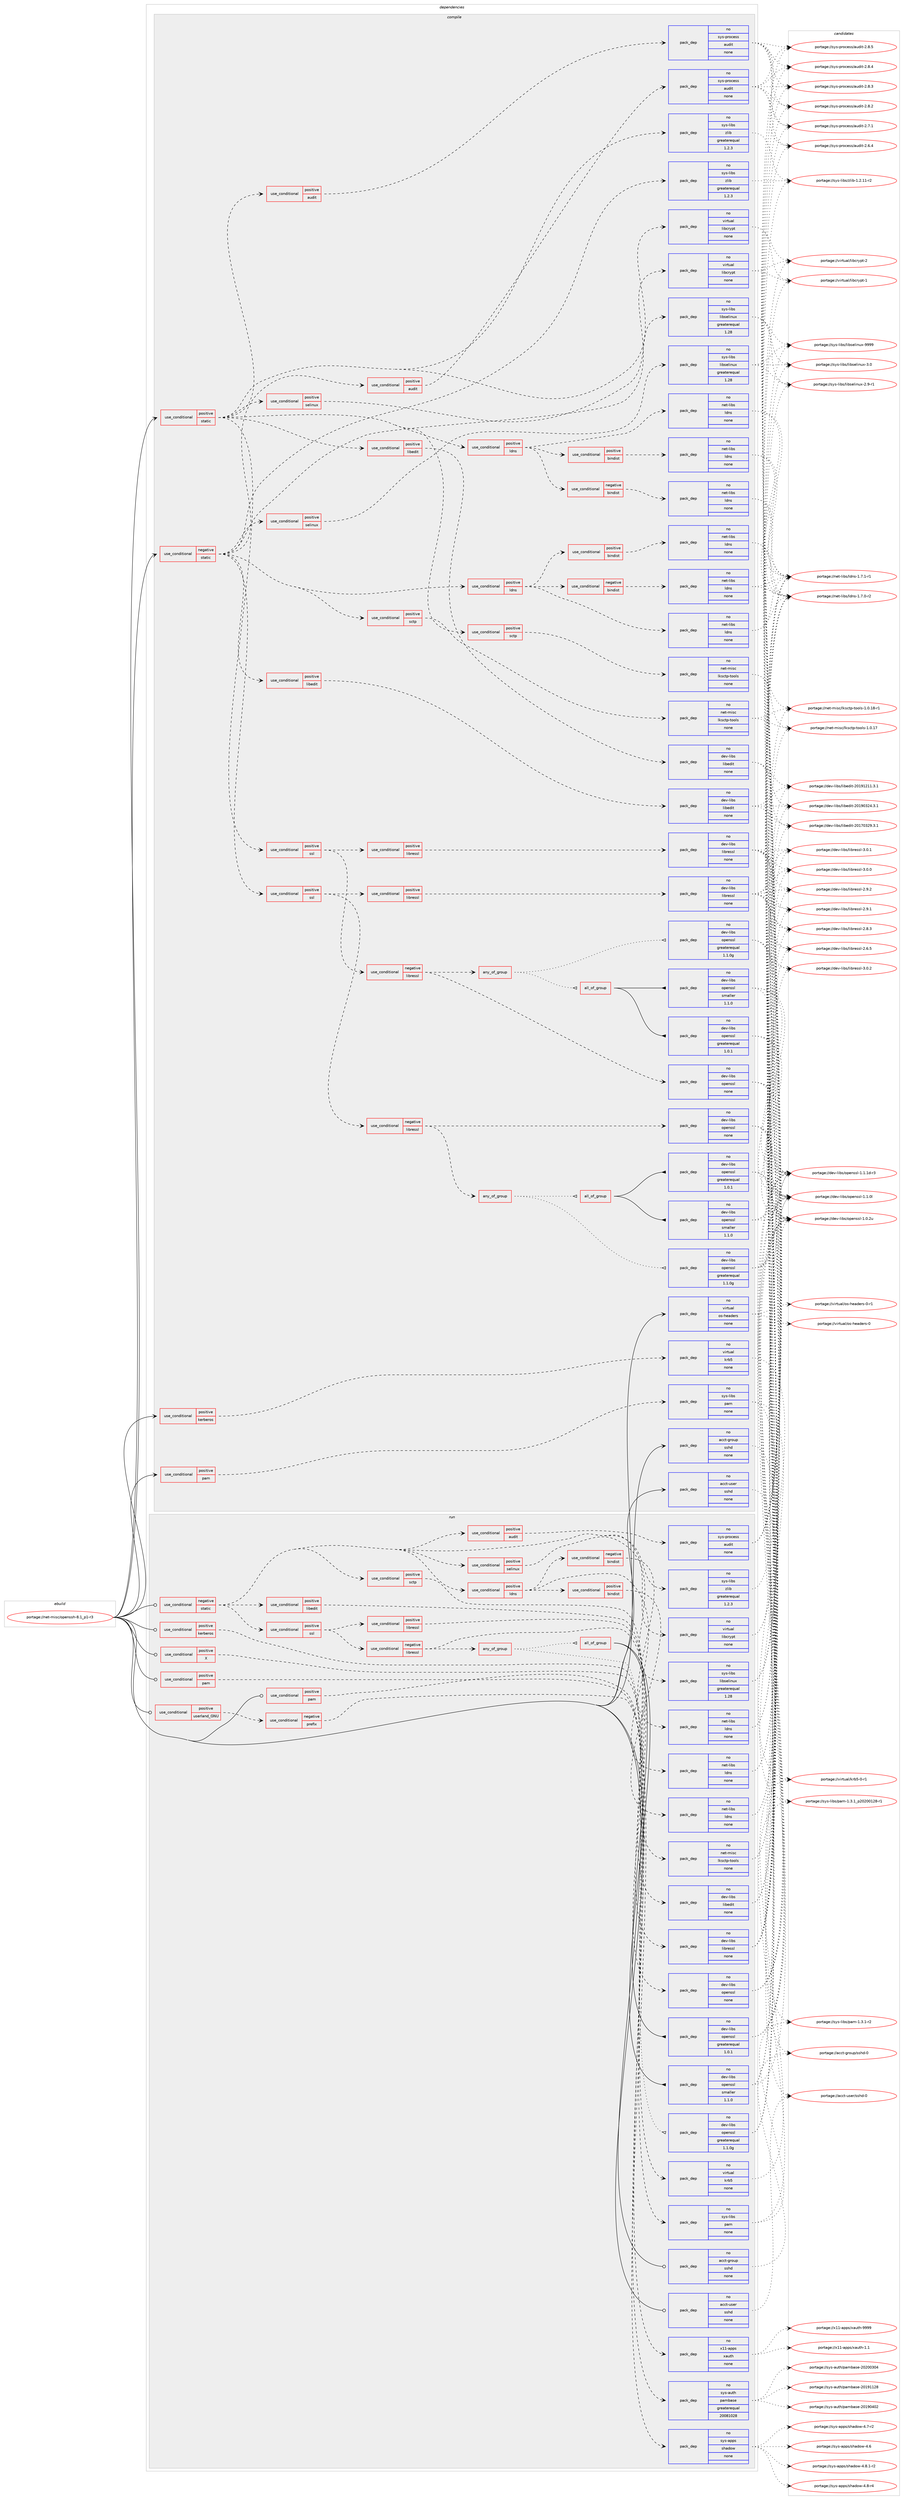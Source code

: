 digraph prolog {

# *************
# Graph options
# *************

newrank=true;
concentrate=true;
compound=true;
graph [rankdir=LR,fontname=Helvetica,fontsize=10,ranksep=1.5];#, ranksep=2.5, nodesep=0.2];
edge  [arrowhead=vee];
node  [fontname=Helvetica,fontsize=10];

# **********
# The ebuild
# **********

subgraph cluster_leftcol {
color=gray;
rank=same;
label=<<i>ebuild</i>>;
id [label="portage://net-misc/openssh-8.1_p1-r3", color=red, width=4, href="../net-misc/openssh-8.1_p1-r3.svg"];
}

# ****************
# The dependencies
# ****************

subgraph cluster_midcol {
color=gray;
label=<<i>dependencies</i>>;
subgraph cluster_compile {
fillcolor="#eeeeee";
style=filled;
label=<<i>compile</i>>;
subgraph cond3440 {
dependency21402 [label=<<TABLE BORDER="0" CELLBORDER="1" CELLSPACING="0" CELLPADDING="4"><TR><TD ROWSPAN="3" CELLPADDING="10">use_conditional</TD></TR><TR><TD>negative</TD></TR><TR><TD>static</TD></TR></TABLE>>, shape=none, color=red];
subgraph cond3441 {
dependency21403 [label=<<TABLE BORDER="0" CELLBORDER="1" CELLSPACING="0" CELLPADDING="4"><TR><TD ROWSPAN="3" CELLPADDING="10">use_conditional</TD></TR><TR><TD>positive</TD></TR><TR><TD>audit</TD></TR></TABLE>>, shape=none, color=red];
subgraph pack17597 {
dependency21404 [label=<<TABLE BORDER="0" CELLBORDER="1" CELLSPACING="0" CELLPADDING="4" WIDTH="220"><TR><TD ROWSPAN="6" CELLPADDING="30">pack_dep</TD></TR><TR><TD WIDTH="110">no</TD></TR><TR><TD>sys-process</TD></TR><TR><TD>audit</TD></TR><TR><TD>none</TD></TR><TR><TD></TD></TR></TABLE>>, shape=none, color=blue];
}
dependency21403:e -> dependency21404:w [weight=20,style="dashed",arrowhead="vee"];
}
dependency21402:e -> dependency21403:w [weight=20,style="dashed",arrowhead="vee"];
subgraph cond3442 {
dependency21405 [label=<<TABLE BORDER="0" CELLBORDER="1" CELLSPACING="0" CELLPADDING="4"><TR><TD ROWSPAN="3" CELLPADDING="10">use_conditional</TD></TR><TR><TD>positive</TD></TR><TR><TD>ldns</TD></TR></TABLE>>, shape=none, color=red];
subgraph pack17598 {
dependency21406 [label=<<TABLE BORDER="0" CELLBORDER="1" CELLSPACING="0" CELLPADDING="4" WIDTH="220"><TR><TD ROWSPAN="6" CELLPADDING="30">pack_dep</TD></TR><TR><TD WIDTH="110">no</TD></TR><TR><TD>net-libs</TD></TR><TR><TD>ldns</TD></TR><TR><TD>none</TD></TR><TR><TD></TD></TR></TABLE>>, shape=none, color=blue];
}
dependency21405:e -> dependency21406:w [weight=20,style="dashed",arrowhead="vee"];
subgraph cond3443 {
dependency21407 [label=<<TABLE BORDER="0" CELLBORDER="1" CELLSPACING="0" CELLPADDING="4"><TR><TD ROWSPAN="3" CELLPADDING="10">use_conditional</TD></TR><TR><TD>negative</TD></TR><TR><TD>bindist</TD></TR></TABLE>>, shape=none, color=red];
subgraph pack17599 {
dependency21408 [label=<<TABLE BORDER="0" CELLBORDER="1" CELLSPACING="0" CELLPADDING="4" WIDTH="220"><TR><TD ROWSPAN="6" CELLPADDING="30">pack_dep</TD></TR><TR><TD WIDTH="110">no</TD></TR><TR><TD>net-libs</TD></TR><TR><TD>ldns</TD></TR><TR><TD>none</TD></TR><TR><TD></TD></TR></TABLE>>, shape=none, color=blue];
}
dependency21407:e -> dependency21408:w [weight=20,style="dashed",arrowhead="vee"];
}
dependency21405:e -> dependency21407:w [weight=20,style="dashed",arrowhead="vee"];
subgraph cond3444 {
dependency21409 [label=<<TABLE BORDER="0" CELLBORDER="1" CELLSPACING="0" CELLPADDING="4"><TR><TD ROWSPAN="3" CELLPADDING="10">use_conditional</TD></TR><TR><TD>positive</TD></TR><TR><TD>bindist</TD></TR></TABLE>>, shape=none, color=red];
subgraph pack17600 {
dependency21410 [label=<<TABLE BORDER="0" CELLBORDER="1" CELLSPACING="0" CELLPADDING="4" WIDTH="220"><TR><TD ROWSPAN="6" CELLPADDING="30">pack_dep</TD></TR><TR><TD WIDTH="110">no</TD></TR><TR><TD>net-libs</TD></TR><TR><TD>ldns</TD></TR><TR><TD>none</TD></TR><TR><TD></TD></TR></TABLE>>, shape=none, color=blue];
}
dependency21409:e -> dependency21410:w [weight=20,style="dashed",arrowhead="vee"];
}
dependency21405:e -> dependency21409:w [weight=20,style="dashed",arrowhead="vee"];
}
dependency21402:e -> dependency21405:w [weight=20,style="dashed",arrowhead="vee"];
subgraph cond3445 {
dependency21411 [label=<<TABLE BORDER="0" CELLBORDER="1" CELLSPACING="0" CELLPADDING="4"><TR><TD ROWSPAN="3" CELLPADDING="10">use_conditional</TD></TR><TR><TD>positive</TD></TR><TR><TD>libedit</TD></TR></TABLE>>, shape=none, color=red];
subgraph pack17601 {
dependency21412 [label=<<TABLE BORDER="0" CELLBORDER="1" CELLSPACING="0" CELLPADDING="4" WIDTH="220"><TR><TD ROWSPAN="6" CELLPADDING="30">pack_dep</TD></TR><TR><TD WIDTH="110">no</TD></TR><TR><TD>dev-libs</TD></TR><TR><TD>libedit</TD></TR><TR><TD>none</TD></TR><TR><TD></TD></TR></TABLE>>, shape=none, color=blue];
}
dependency21411:e -> dependency21412:w [weight=20,style="dashed",arrowhead="vee"];
}
dependency21402:e -> dependency21411:w [weight=20,style="dashed",arrowhead="vee"];
subgraph cond3446 {
dependency21413 [label=<<TABLE BORDER="0" CELLBORDER="1" CELLSPACING="0" CELLPADDING="4"><TR><TD ROWSPAN="3" CELLPADDING="10">use_conditional</TD></TR><TR><TD>positive</TD></TR><TR><TD>sctp</TD></TR></TABLE>>, shape=none, color=red];
subgraph pack17602 {
dependency21414 [label=<<TABLE BORDER="0" CELLBORDER="1" CELLSPACING="0" CELLPADDING="4" WIDTH="220"><TR><TD ROWSPAN="6" CELLPADDING="30">pack_dep</TD></TR><TR><TD WIDTH="110">no</TD></TR><TR><TD>net-misc</TD></TR><TR><TD>lksctp-tools</TD></TR><TR><TD>none</TD></TR><TR><TD></TD></TR></TABLE>>, shape=none, color=blue];
}
dependency21413:e -> dependency21414:w [weight=20,style="dashed",arrowhead="vee"];
}
dependency21402:e -> dependency21413:w [weight=20,style="dashed",arrowhead="vee"];
subgraph cond3447 {
dependency21415 [label=<<TABLE BORDER="0" CELLBORDER="1" CELLSPACING="0" CELLPADDING="4"><TR><TD ROWSPAN="3" CELLPADDING="10">use_conditional</TD></TR><TR><TD>positive</TD></TR><TR><TD>selinux</TD></TR></TABLE>>, shape=none, color=red];
subgraph pack17603 {
dependency21416 [label=<<TABLE BORDER="0" CELLBORDER="1" CELLSPACING="0" CELLPADDING="4" WIDTH="220"><TR><TD ROWSPAN="6" CELLPADDING="30">pack_dep</TD></TR><TR><TD WIDTH="110">no</TD></TR><TR><TD>sys-libs</TD></TR><TR><TD>libselinux</TD></TR><TR><TD>greaterequal</TD></TR><TR><TD>1.28</TD></TR></TABLE>>, shape=none, color=blue];
}
dependency21415:e -> dependency21416:w [weight=20,style="dashed",arrowhead="vee"];
}
dependency21402:e -> dependency21415:w [weight=20,style="dashed",arrowhead="vee"];
subgraph cond3448 {
dependency21417 [label=<<TABLE BORDER="0" CELLBORDER="1" CELLSPACING="0" CELLPADDING="4"><TR><TD ROWSPAN="3" CELLPADDING="10">use_conditional</TD></TR><TR><TD>positive</TD></TR><TR><TD>ssl</TD></TR></TABLE>>, shape=none, color=red];
subgraph cond3449 {
dependency21418 [label=<<TABLE BORDER="0" CELLBORDER="1" CELLSPACING="0" CELLPADDING="4"><TR><TD ROWSPAN="3" CELLPADDING="10">use_conditional</TD></TR><TR><TD>negative</TD></TR><TR><TD>libressl</TD></TR></TABLE>>, shape=none, color=red];
subgraph any358 {
dependency21419 [label=<<TABLE BORDER="0" CELLBORDER="1" CELLSPACING="0" CELLPADDING="4"><TR><TD CELLPADDING="10">any_of_group</TD></TR></TABLE>>, shape=none, color=red];subgraph all10 {
dependency21420 [label=<<TABLE BORDER="0" CELLBORDER="1" CELLSPACING="0" CELLPADDING="4"><TR><TD CELLPADDING="10">all_of_group</TD></TR></TABLE>>, shape=none, color=red];subgraph pack17604 {
dependency21421 [label=<<TABLE BORDER="0" CELLBORDER="1" CELLSPACING="0" CELLPADDING="4" WIDTH="220"><TR><TD ROWSPAN="6" CELLPADDING="30">pack_dep</TD></TR><TR><TD WIDTH="110">no</TD></TR><TR><TD>dev-libs</TD></TR><TR><TD>openssl</TD></TR><TR><TD>greaterequal</TD></TR><TR><TD>1.0.1</TD></TR></TABLE>>, shape=none, color=blue];
}
dependency21420:e -> dependency21421:w [weight=20,style="solid",arrowhead="inv"];
subgraph pack17605 {
dependency21422 [label=<<TABLE BORDER="0" CELLBORDER="1" CELLSPACING="0" CELLPADDING="4" WIDTH="220"><TR><TD ROWSPAN="6" CELLPADDING="30">pack_dep</TD></TR><TR><TD WIDTH="110">no</TD></TR><TR><TD>dev-libs</TD></TR><TR><TD>openssl</TD></TR><TR><TD>smaller</TD></TR><TR><TD>1.1.0</TD></TR></TABLE>>, shape=none, color=blue];
}
dependency21420:e -> dependency21422:w [weight=20,style="solid",arrowhead="inv"];
}
dependency21419:e -> dependency21420:w [weight=20,style="dotted",arrowhead="oinv"];
subgraph pack17606 {
dependency21423 [label=<<TABLE BORDER="0" CELLBORDER="1" CELLSPACING="0" CELLPADDING="4" WIDTH="220"><TR><TD ROWSPAN="6" CELLPADDING="30">pack_dep</TD></TR><TR><TD WIDTH="110">no</TD></TR><TR><TD>dev-libs</TD></TR><TR><TD>openssl</TD></TR><TR><TD>greaterequal</TD></TR><TR><TD>1.1.0g</TD></TR></TABLE>>, shape=none, color=blue];
}
dependency21419:e -> dependency21423:w [weight=20,style="dotted",arrowhead="oinv"];
}
dependency21418:e -> dependency21419:w [weight=20,style="dashed",arrowhead="vee"];
subgraph pack17607 {
dependency21424 [label=<<TABLE BORDER="0" CELLBORDER="1" CELLSPACING="0" CELLPADDING="4" WIDTH="220"><TR><TD ROWSPAN="6" CELLPADDING="30">pack_dep</TD></TR><TR><TD WIDTH="110">no</TD></TR><TR><TD>dev-libs</TD></TR><TR><TD>openssl</TD></TR><TR><TD>none</TD></TR><TR><TD></TD></TR></TABLE>>, shape=none, color=blue];
}
dependency21418:e -> dependency21424:w [weight=20,style="dashed",arrowhead="vee"];
}
dependency21417:e -> dependency21418:w [weight=20,style="dashed",arrowhead="vee"];
subgraph cond3450 {
dependency21425 [label=<<TABLE BORDER="0" CELLBORDER="1" CELLSPACING="0" CELLPADDING="4"><TR><TD ROWSPAN="3" CELLPADDING="10">use_conditional</TD></TR><TR><TD>positive</TD></TR><TR><TD>libressl</TD></TR></TABLE>>, shape=none, color=red];
subgraph pack17608 {
dependency21426 [label=<<TABLE BORDER="0" CELLBORDER="1" CELLSPACING="0" CELLPADDING="4" WIDTH="220"><TR><TD ROWSPAN="6" CELLPADDING="30">pack_dep</TD></TR><TR><TD WIDTH="110">no</TD></TR><TR><TD>dev-libs</TD></TR><TR><TD>libressl</TD></TR><TR><TD>none</TD></TR><TR><TD></TD></TR></TABLE>>, shape=none, color=blue];
}
dependency21425:e -> dependency21426:w [weight=20,style="dashed",arrowhead="vee"];
}
dependency21417:e -> dependency21425:w [weight=20,style="dashed",arrowhead="vee"];
}
dependency21402:e -> dependency21417:w [weight=20,style="dashed",arrowhead="vee"];
subgraph pack17609 {
dependency21427 [label=<<TABLE BORDER="0" CELLBORDER="1" CELLSPACING="0" CELLPADDING="4" WIDTH="220"><TR><TD ROWSPAN="6" CELLPADDING="30">pack_dep</TD></TR><TR><TD WIDTH="110">no</TD></TR><TR><TD>virtual</TD></TR><TR><TD>libcrypt</TD></TR><TR><TD>none</TD></TR><TR><TD></TD></TR></TABLE>>, shape=none, color=blue];
}
dependency21402:e -> dependency21427:w [weight=20,style="dashed",arrowhead="vee"];
subgraph pack17610 {
dependency21428 [label=<<TABLE BORDER="0" CELLBORDER="1" CELLSPACING="0" CELLPADDING="4" WIDTH="220"><TR><TD ROWSPAN="6" CELLPADDING="30">pack_dep</TD></TR><TR><TD WIDTH="110">no</TD></TR><TR><TD>sys-libs</TD></TR><TR><TD>zlib</TD></TR><TR><TD>greaterequal</TD></TR><TR><TD>1.2.3</TD></TR></TABLE>>, shape=none, color=blue];
}
dependency21402:e -> dependency21428:w [weight=20,style="dashed",arrowhead="vee"];
}
id:e -> dependency21402:w [weight=20,style="solid",arrowhead="vee"];
subgraph cond3451 {
dependency21429 [label=<<TABLE BORDER="0" CELLBORDER="1" CELLSPACING="0" CELLPADDING="4"><TR><TD ROWSPAN="3" CELLPADDING="10">use_conditional</TD></TR><TR><TD>positive</TD></TR><TR><TD>kerberos</TD></TR></TABLE>>, shape=none, color=red];
subgraph pack17611 {
dependency21430 [label=<<TABLE BORDER="0" CELLBORDER="1" CELLSPACING="0" CELLPADDING="4" WIDTH="220"><TR><TD ROWSPAN="6" CELLPADDING="30">pack_dep</TD></TR><TR><TD WIDTH="110">no</TD></TR><TR><TD>virtual</TD></TR><TR><TD>krb5</TD></TR><TR><TD>none</TD></TR><TR><TD></TD></TR></TABLE>>, shape=none, color=blue];
}
dependency21429:e -> dependency21430:w [weight=20,style="dashed",arrowhead="vee"];
}
id:e -> dependency21429:w [weight=20,style="solid",arrowhead="vee"];
subgraph cond3452 {
dependency21431 [label=<<TABLE BORDER="0" CELLBORDER="1" CELLSPACING="0" CELLPADDING="4"><TR><TD ROWSPAN="3" CELLPADDING="10">use_conditional</TD></TR><TR><TD>positive</TD></TR><TR><TD>pam</TD></TR></TABLE>>, shape=none, color=red];
subgraph pack17612 {
dependency21432 [label=<<TABLE BORDER="0" CELLBORDER="1" CELLSPACING="0" CELLPADDING="4" WIDTH="220"><TR><TD ROWSPAN="6" CELLPADDING="30">pack_dep</TD></TR><TR><TD WIDTH="110">no</TD></TR><TR><TD>sys-libs</TD></TR><TR><TD>pam</TD></TR><TR><TD>none</TD></TR><TR><TD></TD></TR></TABLE>>, shape=none, color=blue];
}
dependency21431:e -> dependency21432:w [weight=20,style="dashed",arrowhead="vee"];
}
id:e -> dependency21431:w [weight=20,style="solid",arrowhead="vee"];
subgraph cond3453 {
dependency21433 [label=<<TABLE BORDER="0" CELLBORDER="1" CELLSPACING="0" CELLPADDING="4"><TR><TD ROWSPAN="3" CELLPADDING="10">use_conditional</TD></TR><TR><TD>positive</TD></TR><TR><TD>static</TD></TR></TABLE>>, shape=none, color=red];
subgraph cond3454 {
dependency21434 [label=<<TABLE BORDER="0" CELLBORDER="1" CELLSPACING="0" CELLPADDING="4"><TR><TD ROWSPAN="3" CELLPADDING="10">use_conditional</TD></TR><TR><TD>positive</TD></TR><TR><TD>audit</TD></TR></TABLE>>, shape=none, color=red];
subgraph pack17613 {
dependency21435 [label=<<TABLE BORDER="0" CELLBORDER="1" CELLSPACING="0" CELLPADDING="4" WIDTH="220"><TR><TD ROWSPAN="6" CELLPADDING="30">pack_dep</TD></TR><TR><TD WIDTH="110">no</TD></TR><TR><TD>sys-process</TD></TR><TR><TD>audit</TD></TR><TR><TD>none</TD></TR><TR><TD></TD></TR></TABLE>>, shape=none, color=blue];
}
dependency21434:e -> dependency21435:w [weight=20,style="dashed",arrowhead="vee"];
}
dependency21433:e -> dependency21434:w [weight=20,style="dashed",arrowhead="vee"];
subgraph cond3455 {
dependency21436 [label=<<TABLE BORDER="0" CELLBORDER="1" CELLSPACING="0" CELLPADDING="4"><TR><TD ROWSPAN="3" CELLPADDING="10">use_conditional</TD></TR><TR><TD>positive</TD></TR><TR><TD>ldns</TD></TR></TABLE>>, shape=none, color=red];
subgraph pack17614 {
dependency21437 [label=<<TABLE BORDER="0" CELLBORDER="1" CELLSPACING="0" CELLPADDING="4" WIDTH="220"><TR><TD ROWSPAN="6" CELLPADDING="30">pack_dep</TD></TR><TR><TD WIDTH="110">no</TD></TR><TR><TD>net-libs</TD></TR><TR><TD>ldns</TD></TR><TR><TD>none</TD></TR><TR><TD></TD></TR></TABLE>>, shape=none, color=blue];
}
dependency21436:e -> dependency21437:w [weight=20,style="dashed",arrowhead="vee"];
subgraph cond3456 {
dependency21438 [label=<<TABLE BORDER="0" CELLBORDER="1" CELLSPACING="0" CELLPADDING="4"><TR><TD ROWSPAN="3" CELLPADDING="10">use_conditional</TD></TR><TR><TD>negative</TD></TR><TR><TD>bindist</TD></TR></TABLE>>, shape=none, color=red];
subgraph pack17615 {
dependency21439 [label=<<TABLE BORDER="0" CELLBORDER="1" CELLSPACING="0" CELLPADDING="4" WIDTH="220"><TR><TD ROWSPAN="6" CELLPADDING="30">pack_dep</TD></TR><TR><TD WIDTH="110">no</TD></TR><TR><TD>net-libs</TD></TR><TR><TD>ldns</TD></TR><TR><TD>none</TD></TR><TR><TD></TD></TR></TABLE>>, shape=none, color=blue];
}
dependency21438:e -> dependency21439:w [weight=20,style="dashed",arrowhead="vee"];
}
dependency21436:e -> dependency21438:w [weight=20,style="dashed",arrowhead="vee"];
subgraph cond3457 {
dependency21440 [label=<<TABLE BORDER="0" CELLBORDER="1" CELLSPACING="0" CELLPADDING="4"><TR><TD ROWSPAN="3" CELLPADDING="10">use_conditional</TD></TR><TR><TD>positive</TD></TR><TR><TD>bindist</TD></TR></TABLE>>, shape=none, color=red];
subgraph pack17616 {
dependency21441 [label=<<TABLE BORDER="0" CELLBORDER="1" CELLSPACING="0" CELLPADDING="4" WIDTH="220"><TR><TD ROWSPAN="6" CELLPADDING="30">pack_dep</TD></TR><TR><TD WIDTH="110">no</TD></TR><TR><TD>net-libs</TD></TR><TR><TD>ldns</TD></TR><TR><TD>none</TD></TR><TR><TD></TD></TR></TABLE>>, shape=none, color=blue];
}
dependency21440:e -> dependency21441:w [weight=20,style="dashed",arrowhead="vee"];
}
dependency21436:e -> dependency21440:w [weight=20,style="dashed",arrowhead="vee"];
}
dependency21433:e -> dependency21436:w [weight=20,style="dashed",arrowhead="vee"];
subgraph cond3458 {
dependency21442 [label=<<TABLE BORDER="0" CELLBORDER="1" CELLSPACING="0" CELLPADDING="4"><TR><TD ROWSPAN="3" CELLPADDING="10">use_conditional</TD></TR><TR><TD>positive</TD></TR><TR><TD>libedit</TD></TR></TABLE>>, shape=none, color=red];
subgraph pack17617 {
dependency21443 [label=<<TABLE BORDER="0" CELLBORDER="1" CELLSPACING="0" CELLPADDING="4" WIDTH="220"><TR><TD ROWSPAN="6" CELLPADDING="30">pack_dep</TD></TR><TR><TD WIDTH="110">no</TD></TR><TR><TD>dev-libs</TD></TR><TR><TD>libedit</TD></TR><TR><TD>none</TD></TR><TR><TD></TD></TR></TABLE>>, shape=none, color=blue];
}
dependency21442:e -> dependency21443:w [weight=20,style="dashed",arrowhead="vee"];
}
dependency21433:e -> dependency21442:w [weight=20,style="dashed",arrowhead="vee"];
subgraph cond3459 {
dependency21444 [label=<<TABLE BORDER="0" CELLBORDER="1" CELLSPACING="0" CELLPADDING="4"><TR><TD ROWSPAN="3" CELLPADDING="10">use_conditional</TD></TR><TR><TD>positive</TD></TR><TR><TD>sctp</TD></TR></TABLE>>, shape=none, color=red];
subgraph pack17618 {
dependency21445 [label=<<TABLE BORDER="0" CELLBORDER="1" CELLSPACING="0" CELLPADDING="4" WIDTH="220"><TR><TD ROWSPAN="6" CELLPADDING="30">pack_dep</TD></TR><TR><TD WIDTH="110">no</TD></TR><TR><TD>net-misc</TD></TR><TR><TD>lksctp-tools</TD></TR><TR><TD>none</TD></TR><TR><TD></TD></TR></TABLE>>, shape=none, color=blue];
}
dependency21444:e -> dependency21445:w [weight=20,style="dashed",arrowhead="vee"];
}
dependency21433:e -> dependency21444:w [weight=20,style="dashed",arrowhead="vee"];
subgraph cond3460 {
dependency21446 [label=<<TABLE BORDER="0" CELLBORDER="1" CELLSPACING="0" CELLPADDING="4"><TR><TD ROWSPAN="3" CELLPADDING="10">use_conditional</TD></TR><TR><TD>positive</TD></TR><TR><TD>selinux</TD></TR></TABLE>>, shape=none, color=red];
subgraph pack17619 {
dependency21447 [label=<<TABLE BORDER="0" CELLBORDER="1" CELLSPACING="0" CELLPADDING="4" WIDTH="220"><TR><TD ROWSPAN="6" CELLPADDING="30">pack_dep</TD></TR><TR><TD WIDTH="110">no</TD></TR><TR><TD>sys-libs</TD></TR><TR><TD>libselinux</TD></TR><TR><TD>greaterequal</TD></TR><TR><TD>1.28</TD></TR></TABLE>>, shape=none, color=blue];
}
dependency21446:e -> dependency21447:w [weight=20,style="dashed",arrowhead="vee"];
}
dependency21433:e -> dependency21446:w [weight=20,style="dashed",arrowhead="vee"];
subgraph cond3461 {
dependency21448 [label=<<TABLE BORDER="0" CELLBORDER="1" CELLSPACING="0" CELLPADDING="4"><TR><TD ROWSPAN="3" CELLPADDING="10">use_conditional</TD></TR><TR><TD>positive</TD></TR><TR><TD>ssl</TD></TR></TABLE>>, shape=none, color=red];
subgraph cond3462 {
dependency21449 [label=<<TABLE BORDER="0" CELLBORDER="1" CELLSPACING="0" CELLPADDING="4"><TR><TD ROWSPAN="3" CELLPADDING="10">use_conditional</TD></TR><TR><TD>negative</TD></TR><TR><TD>libressl</TD></TR></TABLE>>, shape=none, color=red];
subgraph any359 {
dependency21450 [label=<<TABLE BORDER="0" CELLBORDER="1" CELLSPACING="0" CELLPADDING="4"><TR><TD CELLPADDING="10">any_of_group</TD></TR></TABLE>>, shape=none, color=red];subgraph all11 {
dependency21451 [label=<<TABLE BORDER="0" CELLBORDER="1" CELLSPACING="0" CELLPADDING="4"><TR><TD CELLPADDING="10">all_of_group</TD></TR></TABLE>>, shape=none, color=red];subgraph pack17620 {
dependency21452 [label=<<TABLE BORDER="0" CELLBORDER="1" CELLSPACING="0" CELLPADDING="4" WIDTH="220"><TR><TD ROWSPAN="6" CELLPADDING="30">pack_dep</TD></TR><TR><TD WIDTH="110">no</TD></TR><TR><TD>dev-libs</TD></TR><TR><TD>openssl</TD></TR><TR><TD>greaterequal</TD></TR><TR><TD>1.0.1</TD></TR></TABLE>>, shape=none, color=blue];
}
dependency21451:e -> dependency21452:w [weight=20,style="solid",arrowhead="inv"];
subgraph pack17621 {
dependency21453 [label=<<TABLE BORDER="0" CELLBORDER="1" CELLSPACING="0" CELLPADDING="4" WIDTH="220"><TR><TD ROWSPAN="6" CELLPADDING="30">pack_dep</TD></TR><TR><TD WIDTH="110">no</TD></TR><TR><TD>dev-libs</TD></TR><TR><TD>openssl</TD></TR><TR><TD>smaller</TD></TR><TR><TD>1.1.0</TD></TR></TABLE>>, shape=none, color=blue];
}
dependency21451:e -> dependency21453:w [weight=20,style="solid",arrowhead="inv"];
}
dependency21450:e -> dependency21451:w [weight=20,style="dotted",arrowhead="oinv"];
subgraph pack17622 {
dependency21454 [label=<<TABLE BORDER="0" CELLBORDER="1" CELLSPACING="0" CELLPADDING="4" WIDTH="220"><TR><TD ROWSPAN="6" CELLPADDING="30">pack_dep</TD></TR><TR><TD WIDTH="110">no</TD></TR><TR><TD>dev-libs</TD></TR><TR><TD>openssl</TD></TR><TR><TD>greaterequal</TD></TR><TR><TD>1.1.0g</TD></TR></TABLE>>, shape=none, color=blue];
}
dependency21450:e -> dependency21454:w [weight=20,style="dotted",arrowhead="oinv"];
}
dependency21449:e -> dependency21450:w [weight=20,style="dashed",arrowhead="vee"];
subgraph pack17623 {
dependency21455 [label=<<TABLE BORDER="0" CELLBORDER="1" CELLSPACING="0" CELLPADDING="4" WIDTH="220"><TR><TD ROWSPAN="6" CELLPADDING="30">pack_dep</TD></TR><TR><TD WIDTH="110">no</TD></TR><TR><TD>dev-libs</TD></TR><TR><TD>openssl</TD></TR><TR><TD>none</TD></TR><TR><TD></TD></TR></TABLE>>, shape=none, color=blue];
}
dependency21449:e -> dependency21455:w [weight=20,style="dashed",arrowhead="vee"];
}
dependency21448:e -> dependency21449:w [weight=20,style="dashed",arrowhead="vee"];
subgraph cond3463 {
dependency21456 [label=<<TABLE BORDER="0" CELLBORDER="1" CELLSPACING="0" CELLPADDING="4"><TR><TD ROWSPAN="3" CELLPADDING="10">use_conditional</TD></TR><TR><TD>positive</TD></TR><TR><TD>libressl</TD></TR></TABLE>>, shape=none, color=red];
subgraph pack17624 {
dependency21457 [label=<<TABLE BORDER="0" CELLBORDER="1" CELLSPACING="0" CELLPADDING="4" WIDTH="220"><TR><TD ROWSPAN="6" CELLPADDING="30">pack_dep</TD></TR><TR><TD WIDTH="110">no</TD></TR><TR><TD>dev-libs</TD></TR><TR><TD>libressl</TD></TR><TR><TD>none</TD></TR><TR><TD></TD></TR></TABLE>>, shape=none, color=blue];
}
dependency21456:e -> dependency21457:w [weight=20,style="dashed",arrowhead="vee"];
}
dependency21448:e -> dependency21456:w [weight=20,style="dashed",arrowhead="vee"];
}
dependency21433:e -> dependency21448:w [weight=20,style="dashed",arrowhead="vee"];
subgraph pack17625 {
dependency21458 [label=<<TABLE BORDER="0" CELLBORDER="1" CELLSPACING="0" CELLPADDING="4" WIDTH="220"><TR><TD ROWSPAN="6" CELLPADDING="30">pack_dep</TD></TR><TR><TD WIDTH="110">no</TD></TR><TR><TD>virtual</TD></TR><TR><TD>libcrypt</TD></TR><TR><TD>none</TD></TR><TR><TD></TD></TR></TABLE>>, shape=none, color=blue];
}
dependency21433:e -> dependency21458:w [weight=20,style="dashed",arrowhead="vee"];
subgraph pack17626 {
dependency21459 [label=<<TABLE BORDER="0" CELLBORDER="1" CELLSPACING="0" CELLPADDING="4" WIDTH="220"><TR><TD ROWSPAN="6" CELLPADDING="30">pack_dep</TD></TR><TR><TD WIDTH="110">no</TD></TR><TR><TD>sys-libs</TD></TR><TR><TD>zlib</TD></TR><TR><TD>greaterequal</TD></TR><TR><TD>1.2.3</TD></TR></TABLE>>, shape=none, color=blue];
}
dependency21433:e -> dependency21459:w [weight=20,style="dashed",arrowhead="vee"];
}
id:e -> dependency21433:w [weight=20,style="solid",arrowhead="vee"];
subgraph pack17627 {
dependency21460 [label=<<TABLE BORDER="0" CELLBORDER="1" CELLSPACING="0" CELLPADDING="4" WIDTH="220"><TR><TD ROWSPAN="6" CELLPADDING="30">pack_dep</TD></TR><TR><TD WIDTH="110">no</TD></TR><TR><TD>acct-group</TD></TR><TR><TD>sshd</TD></TR><TR><TD>none</TD></TR><TR><TD></TD></TR></TABLE>>, shape=none, color=blue];
}
id:e -> dependency21460:w [weight=20,style="solid",arrowhead="vee"];
subgraph pack17628 {
dependency21461 [label=<<TABLE BORDER="0" CELLBORDER="1" CELLSPACING="0" CELLPADDING="4" WIDTH="220"><TR><TD ROWSPAN="6" CELLPADDING="30">pack_dep</TD></TR><TR><TD WIDTH="110">no</TD></TR><TR><TD>acct-user</TD></TR><TR><TD>sshd</TD></TR><TR><TD>none</TD></TR><TR><TD></TD></TR></TABLE>>, shape=none, color=blue];
}
id:e -> dependency21461:w [weight=20,style="solid",arrowhead="vee"];
subgraph pack17629 {
dependency21462 [label=<<TABLE BORDER="0" CELLBORDER="1" CELLSPACING="0" CELLPADDING="4" WIDTH="220"><TR><TD ROWSPAN="6" CELLPADDING="30">pack_dep</TD></TR><TR><TD WIDTH="110">no</TD></TR><TR><TD>virtual</TD></TR><TR><TD>os-headers</TD></TR><TR><TD>none</TD></TR><TR><TD></TD></TR></TABLE>>, shape=none, color=blue];
}
id:e -> dependency21462:w [weight=20,style="solid",arrowhead="vee"];
}
subgraph cluster_compileandrun {
fillcolor="#eeeeee";
style=filled;
label=<<i>compile and run</i>>;
}
subgraph cluster_run {
fillcolor="#eeeeee";
style=filled;
label=<<i>run</i>>;
subgraph cond3464 {
dependency21463 [label=<<TABLE BORDER="0" CELLBORDER="1" CELLSPACING="0" CELLPADDING="4"><TR><TD ROWSPAN="3" CELLPADDING="10">use_conditional</TD></TR><TR><TD>negative</TD></TR><TR><TD>static</TD></TR></TABLE>>, shape=none, color=red];
subgraph cond3465 {
dependency21464 [label=<<TABLE BORDER="0" CELLBORDER="1" CELLSPACING="0" CELLPADDING="4"><TR><TD ROWSPAN="3" CELLPADDING="10">use_conditional</TD></TR><TR><TD>positive</TD></TR><TR><TD>audit</TD></TR></TABLE>>, shape=none, color=red];
subgraph pack17630 {
dependency21465 [label=<<TABLE BORDER="0" CELLBORDER="1" CELLSPACING="0" CELLPADDING="4" WIDTH="220"><TR><TD ROWSPAN="6" CELLPADDING="30">pack_dep</TD></TR><TR><TD WIDTH="110">no</TD></TR><TR><TD>sys-process</TD></TR><TR><TD>audit</TD></TR><TR><TD>none</TD></TR><TR><TD></TD></TR></TABLE>>, shape=none, color=blue];
}
dependency21464:e -> dependency21465:w [weight=20,style="dashed",arrowhead="vee"];
}
dependency21463:e -> dependency21464:w [weight=20,style="dashed",arrowhead="vee"];
subgraph cond3466 {
dependency21466 [label=<<TABLE BORDER="0" CELLBORDER="1" CELLSPACING="0" CELLPADDING="4"><TR><TD ROWSPAN="3" CELLPADDING="10">use_conditional</TD></TR><TR><TD>positive</TD></TR><TR><TD>ldns</TD></TR></TABLE>>, shape=none, color=red];
subgraph pack17631 {
dependency21467 [label=<<TABLE BORDER="0" CELLBORDER="1" CELLSPACING="0" CELLPADDING="4" WIDTH="220"><TR><TD ROWSPAN="6" CELLPADDING="30">pack_dep</TD></TR><TR><TD WIDTH="110">no</TD></TR><TR><TD>net-libs</TD></TR><TR><TD>ldns</TD></TR><TR><TD>none</TD></TR><TR><TD></TD></TR></TABLE>>, shape=none, color=blue];
}
dependency21466:e -> dependency21467:w [weight=20,style="dashed",arrowhead="vee"];
subgraph cond3467 {
dependency21468 [label=<<TABLE BORDER="0" CELLBORDER="1" CELLSPACING="0" CELLPADDING="4"><TR><TD ROWSPAN="3" CELLPADDING="10">use_conditional</TD></TR><TR><TD>negative</TD></TR><TR><TD>bindist</TD></TR></TABLE>>, shape=none, color=red];
subgraph pack17632 {
dependency21469 [label=<<TABLE BORDER="0" CELLBORDER="1" CELLSPACING="0" CELLPADDING="4" WIDTH="220"><TR><TD ROWSPAN="6" CELLPADDING="30">pack_dep</TD></TR><TR><TD WIDTH="110">no</TD></TR><TR><TD>net-libs</TD></TR><TR><TD>ldns</TD></TR><TR><TD>none</TD></TR><TR><TD></TD></TR></TABLE>>, shape=none, color=blue];
}
dependency21468:e -> dependency21469:w [weight=20,style="dashed",arrowhead="vee"];
}
dependency21466:e -> dependency21468:w [weight=20,style="dashed",arrowhead="vee"];
subgraph cond3468 {
dependency21470 [label=<<TABLE BORDER="0" CELLBORDER="1" CELLSPACING="0" CELLPADDING="4"><TR><TD ROWSPAN="3" CELLPADDING="10">use_conditional</TD></TR><TR><TD>positive</TD></TR><TR><TD>bindist</TD></TR></TABLE>>, shape=none, color=red];
subgraph pack17633 {
dependency21471 [label=<<TABLE BORDER="0" CELLBORDER="1" CELLSPACING="0" CELLPADDING="4" WIDTH="220"><TR><TD ROWSPAN="6" CELLPADDING="30">pack_dep</TD></TR><TR><TD WIDTH="110">no</TD></TR><TR><TD>net-libs</TD></TR><TR><TD>ldns</TD></TR><TR><TD>none</TD></TR><TR><TD></TD></TR></TABLE>>, shape=none, color=blue];
}
dependency21470:e -> dependency21471:w [weight=20,style="dashed",arrowhead="vee"];
}
dependency21466:e -> dependency21470:w [weight=20,style="dashed",arrowhead="vee"];
}
dependency21463:e -> dependency21466:w [weight=20,style="dashed",arrowhead="vee"];
subgraph cond3469 {
dependency21472 [label=<<TABLE BORDER="0" CELLBORDER="1" CELLSPACING="0" CELLPADDING="4"><TR><TD ROWSPAN="3" CELLPADDING="10">use_conditional</TD></TR><TR><TD>positive</TD></TR><TR><TD>libedit</TD></TR></TABLE>>, shape=none, color=red];
subgraph pack17634 {
dependency21473 [label=<<TABLE BORDER="0" CELLBORDER="1" CELLSPACING="0" CELLPADDING="4" WIDTH="220"><TR><TD ROWSPAN="6" CELLPADDING="30">pack_dep</TD></TR><TR><TD WIDTH="110">no</TD></TR><TR><TD>dev-libs</TD></TR><TR><TD>libedit</TD></TR><TR><TD>none</TD></TR><TR><TD></TD></TR></TABLE>>, shape=none, color=blue];
}
dependency21472:e -> dependency21473:w [weight=20,style="dashed",arrowhead="vee"];
}
dependency21463:e -> dependency21472:w [weight=20,style="dashed",arrowhead="vee"];
subgraph cond3470 {
dependency21474 [label=<<TABLE BORDER="0" CELLBORDER="1" CELLSPACING="0" CELLPADDING="4"><TR><TD ROWSPAN="3" CELLPADDING="10">use_conditional</TD></TR><TR><TD>positive</TD></TR><TR><TD>sctp</TD></TR></TABLE>>, shape=none, color=red];
subgraph pack17635 {
dependency21475 [label=<<TABLE BORDER="0" CELLBORDER="1" CELLSPACING="0" CELLPADDING="4" WIDTH="220"><TR><TD ROWSPAN="6" CELLPADDING="30">pack_dep</TD></TR><TR><TD WIDTH="110">no</TD></TR><TR><TD>net-misc</TD></TR><TR><TD>lksctp-tools</TD></TR><TR><TD>none</TD></TR><TR><TD></TD></TR></TABLE>>, shape=none, color=blue];
}
dependency21474:e -> dependency21475:w [weight=20,style="dashed",arrowhead="vee"];
}
dependency21463:e -> dependency21474:w [weight=20,style="dashed",arrowhead="vee"];
subgraph cond3471 {
dependency21476 [label=<<TABLE BORDER="0" CELLBORDER="1" CELLSPACING="0" CELLPADDING="4"><TR><TD ROWSPAN="3" CELLPADDING="10">use_conditional</TD></TR><TR><TD>positive</TD></TR><TR><TD>selinux</TD></TR></TABLE>>, shape=none, color=red];
subgraph pack17636 {
dependency21477 [label=<<TABLE BORDER="0" CELLBORDER="1" CELLSPACING="0" CELLPADDING="4" WIDTH="220"><TR><TD ROWSPAN="6" CELLPADDING="30">pack_dep</TD></TR><TR><TD WIDTH="110">no</TD></TR><TR><TD>sys-libs</TD></TR><TR><TD>libselinux</TD></TR><TR><TD>greaterequal</TD></TR><TR><TD>1.28</TD></TR></TABLE>>, shape=none, color=blue];
}
dependency21476:e -> dependency21477:w [weight=20,style="dashed",arrowhead="vee"];
}
dependency21463:e -> dependency21476:w [weight=20,style="dashed",arrowhead="vee"];
subgraph cond3472 {
dependency21478 [label=<<TABLE BORDER="0" CELLBORDER="1" CELLSPACING="0" CELLPADDING="4"><TR><TD ROWSPAN="3" CELLPADDING="10">use_conditional</TD></TR><TR><TD>positive</TD></TR><TR><TD>ssl</TD></TR></TABLE>>, shape=none, color=red];
subgraph cond3473 {
dependency21479 [label=<<TABLE BORDER="0" CELLBORDER="1" CELLSPACING="0" CELLPADDING="4"><TR><TD ROWSPAN="3" CELLPADDING="10">use_conditional</TD></TR><TR><TD>negative</TD></TR><TR><TD>libressl</TD></TR></TABLE>>, shape=none, color=red];
subgraph any360 {
dependency21480 [label=<<TABLE BORDER="0" CELLBORDER="1" CELLSPACING="0" CELLPADDING="4"><TR><TD CELLPADDING="10">any_of_group</TD></TR></TABLE>>, shape=none, color=red];subgraph all12 {
dependency21481 [label=<<TABLE BORDER="0" CELLBORDER="1" CELLSPACING="0" CELLPADDING="4"><TR><TD CELLPADDING="10">all_of_group</TD></TR></TABLE>>, shape=none, color=red];subgraph pack17637 {
dependency21482 [label=<<TABLE BORDER="0" CELLBORDER="1" CELLSPACING="0" CELLPADDING="4" WIDTH="220"><TR><TD ROWSPAN="6" CELLPADDING="30">pack_dep</TD></TR><TR><TD WIDTH="110">no</TD></TR><TR><TD>dev-libs</TD></TR><TR><TD>openssl</TD></TR><TR><TD>greaterequal</TD></TR><TR><TD>1.0.1</TD></TR></TABLE>>, shape=none, color=blue];
}
dependency21481:e -> dependency21482:w [weight=20,style="solid",arrowhead="inv"];
subgraph pack17638 {
dependency21483 [label=<<TABLE BORDER="0" CELLBORDER="1" CELLSPACING="0" CELLPADDING="4" WIDTH="220"><TR><TD ROWSPAN="6" CELLPADDING="30">pack_dep</TD></TR><TR><TD WIDTH="110">no</TD></TR><TR><TD>dev-libs</TD></TR><TR><TD>openssl</TD></TR><TR><TD>smaller</TD></TR><TR><TD>1.1.0</TD></TR></TABLE>>, shape=none, color=blue];
}
dependency21481:e -> dependency21483:w [weight=20,style="solid",arrowhead="inv"];
}
dependency21480:e -> dependency21481:w [weight=20,style="dotted",arrowhead="oinv"];
subgraph pack17639 {
dependency21484 [label=<<TABLE BORDER="0" CELLBORDER="1" CELLSPACING="0" CELLPADDING="4" WIDTH="220"><TR><TD ROWSPAN="6" CELLPADDING="30">pack_dep</TD></TR><TR><TD WIDTH="110">no</TD></TR><TR><TD>dev-libs</TD></TR><TR><TD>openssl</TD></TR><TR><TD>greaterequal</TD></TR><TR><TD>1.1.0g</TD></TR></TABLE>>, shape=none, color=blue];
}
dependency21480:e -> dependency21484:w [weight=20,style="dotted",arrowhead="oinv"];
}
dependency21479:e -> dependency21480:w [weight=20,style="dashed",arrowhead="vee"];
subgraph pack17640 {
dependency21485 [label=<<TABLE BORDER="0" CELLBORDER="1" CELLSPACING="0" CELLPADDING="4" WIDTH="220"><TR><TD ROWSPAN="6" CELLPADDING="30">pack_dep</TD></TR><TR><TD WIDTH="110">no</TD></TR><TR><TD>dev-libs</TD></TR><TR><TD>openssl</TD></TR><TR><TD>none</TD></TR><TR><TD></TD></TR></TABLE>>, shape=none, color=blue];
}
dependency21479:e -> dependency21485:w [weight=20,style="dashed",arrowhead="vee"];
}
dependency21478:e -> dependency21479:w [weight=20,style="dashed",arrowhead="vee"];
subgraph cond3474 {
dependency21486 [label=<<TABLE BORDER="0" CELLBORDER="1" CELLSPACING="0" CELLPADDING="4"><TR><TD ROWSPAN="3" CELLPADDING="10">use_conditional</TD></TR><TR><TD>positive</TD></TR><TR><TD>libressl</TD></TR></TABLE>>, shape=none, color=red];
subgraph pack17641 {
dependency21487 [label=<<TABLE BORDER="0" CELLBORDER="1" CELLSPACING="0" CELLPADDING="4" WIDTH="220"><TR><TD ROWSPAN="6" CELLPADDING="30">pack_dep</TD></TR><TR><TD WIDTH="110">no</TD></TR><TR><TD>dev-libs</TD></TR><TR><TD>libressl</TD></TR><TR><TD>none</TD></TR><TR><TD></TD></TR></TABLE>>, shape=none, color=blue];
}
dependency21486:e -> dependency21487:w [weight=20,style="dashed",arrowhead="vee"];
}
dependency21478:e -> dependency21486:w [weight=20,style="dashed",arrowhead="vee"];
}
dependency21463:e -> dependency21478:w [weight=20,style="dashed",arrowhead="vee"];
subgraph pack17642 {
dependency21488 [label=<<TABLE BORDER="0" CELLBORDER="1" CELLSPACING="0" CELLPADDING="4" WIDTH="220"><TR><TD ROWSPAN="6" CELLPADDING="30">pack_dep</TD></TR><TR><TD WIDTH="110">no</TD></TR><TR><TD>virtual</TD></TR><TR><TD>libcrypt</TD></TR><TR><TD>none</TD></TR><TR><TD></TD></TR></TABLE>>, shape=none, color=blue];
}
dependency21463:e -> dependency21488:w [weight=20,style="dashed",arrowhead="vee"];
subgraph pack17643 {
dependency21489 [label=<<TABLE BORDER="0" CELLBORDER="1" CELLSPACING="0" CELLPADDING="4" WIDTH="220"><TR><TD ROWSPAN="6" CELLPADDING="30">pack_dep</TD></TR><TR><TD WIDTH="110">no</TD></TR><TR><TD>sys-libs</TD></TR><TR><TD>zlib</TD></TR><TR><TD>greaterequal</TD></TR><TR><TD>1.2.3</TD></TR></TABLE>>, shape=none, color=blue];
}
dependency21463:e -> dependency21489:w [weight=20,style="dashed",arrowhead="vee"];
}
id:e -> dependency21463:w [weight=20,style="solid",arrowhead="odot"];
subgraph cond3475 {
dependency21490 [label=<<TABLE BORDER="0" CELLBORDER="1" CELLSPACING="0" CELLPADDING="4"><TR><TD ROWSPAN="3" CELLPADDING="10">use_conditional</TD></TR><TR><TD>positive</TD></TR><TR><TD>X</TD></TR></TABLE>>, shape=none, color=red];
subgraph pack17644 {
dependency21491 [label=<<TABLE BORDER="0" CELLBORDER="1" CELLSPACING="0" CELLPADDING="4" WIDTH="220"><TR><TD ROWSPAN="6" CELLPADDING="30">pack_dep</TD></TR><TR><TD WIDTH="110">no</TD></TR><TR><TD>x11-apps</TD></TR><TR><TD>xauth</TD></TR><TR><TD>none</TD></TR><TR><TD></TD></TR></TABLE>>, shape=none, color=blue];
}
dependency21490:e -> dependency21491:w [weight=20,style="dashed",arrowhead="vee"];
}
id:e -> dependency21490:w [weight=20,style="solid",arrowhead="odot"];
subgraph cond3476 {
dependency21492 [label=<<TABLE BORDER="0" CELLBORDER="1" CELLSPACING="0" CELLPADDING="4"><TR><TD ROWSPAN="3" CELLPADDING="10">use_conditional</TD></TR><TR><TD>positive</TD></TR><TR><TD>kerberos</TD></TR></TABLE>>, shape=none, color=red];
subgraph pack17645 {
dependency21493 [label=<<TABLE BORDER="0" CELLBORDER="1" CELLSPACING="0" CELLPADDING="4" WIDTH="220"><TR><TD ROWSPAN="6" CELLPADDING="30">pack_dep</TD></TR><TR><TD WIDTH="110">no</TD></TR><TR><TD>virtual</TD></TR><TR><TD>krb5</TD></TR><TR><TD>none</TD></TR><TR><TD></TD></TR></TABLE>>, shape=none, color=blue];
}
dependency21492:e -> dependency21493:w [weight=20,style="dashed",arrowhead="vee"];
}
id:e -> dependency21492:w [weight=20,style="solid",arrowhead="odot"];
subgraph cond3477 {
dependency21494 [label=<<TABLE BORDER="0" CELLBORDER="1" CELLSPACING="0" CELLPADDING="4"><TR><TD ROWSPAN="3" CELLPADDING="10">use_conditional</TD></TR><TR><TD>positive</TD></TR><TR><TD>pam</TD></TR></TABLE>>, shape=none, color=red];
subgraph pack17646 {
dependency21495 [label=<<TABLE BORDER="0" CELLBORDER="1" CELLSPACING="0" CELLPADDING="4" WIDTH="220"><TR><TD ROWSPAN="6" CELLPADDING="30">pack_dep</TD></TR><TR><TD WIDTH="110">no</TD></TR><TR><TD>sys-auth</TD></TR><TR><TD>pambase</TD></TR><TR><TD>greaterequal</TD></TR><TR><TD>20081028</TD></TR></TABLE>>, shape=none, color=blue];
}
dependency21494:e -> dependency21495:w [weight=20,style="dashed",arrowhead="vee"];
}
id:e -> dependency21494:w [weight=20,style="solid",arrowhead="odot"];
subgraph cond3478 {
dependency21496 [label=<<TABLE BORDER="0" CELLBORDER="1" CELLSPACING="0" CELLPADDING="4"><TR><TD ROWSPAN="3" CELLPADDING="10">use_conditional</TD></TR><TR><TD>positive</TD></TR><TR><TD>pam</TD></TR></TABLE>>, shape=none, color=red];
subgraph pack17647 {
dependency21497 [label=<<TABLE BORDER="0" CELLBORDER="1" CELLSPACING="0" CELLPADDING="4" WIDTH="220"><TR><TD ROWSPAN="6" CELLPADDING="30">pack_dep</TD></TR><TR><TD WIDTH="110">no</TD></TR><TR><TD>sys-libs</TD></TR><TR><TD>pam</TD></TR><TR><TD>none</TD></TR><TR><TD></TD></TR></TABLE>>, shape=none, color=blue];
}
dependency21496:e -> dependency21497:w [weight=20,style="dashed",arrowhead="vee"];
}
id:e -> dependency21496:w [weight=20,style="solid",arrowhead="odot"];
subgraph cond3479 {
dependency21498 [label=<<TABLE BORDER="0" CELLBORDER="1" CELLSPACING="0" CELLPADDING="4"><TR><TD ROWSPAN="3" CELLPADDING="10">use_conditional</TD></TR><TR><TD>positive</TD></TR><TR><TD>userland_GNU</TD></TR></TABLE>>, shape=none, color=red];
subgraph cond3480 {
dependency21499 [label=<<TABLE BORDER="0" CELLBORDER="1" CELLSPACING="0" CELLPADDING="4"><TR><TD ROWSPAN="3" CELLPADDING="10">use_conditional</TD></TR><TR><TD>negative</TD></TR><TR><TD>prefix</TD></TR></TABLE>>, shape=none, color=red];
subgraph pack17648 {
dependency21500 [label=<<TABLE BORDER="0" CELLBORDER="1" CELLSPACING="0" CELLPADDING="4" WIDTH="220"><TR><TD ROWSPAN="6" CELLPADDING="30">pack_dep</TD></TR><TR><TD WIDTH="110">no</TD></TR><TR><TD>sys-apps</TD></TR><TR><TD>shadow</TD></TR><TR><TD>none</TD></TR><TR><TD></TD></TR></TABLE>>, shape=none, color=blue];
}
dependency21499:e -> dependency21500:w [weight=20,style="dashed",arrowhead="vee"];
}
dependency21498:e -> dependency21499:w [weight=20,style="dashed",arrowhead="vee"];
}
id:e -> dependency21498:w [weight=20,style="solid",arrowhead="odot"];
subgraph pack17649 {
dependency21501 [label=<<TABLE BORDER="0" CELLBORDER="1" CELLSPACING="0" CELLPADDING="4" WIDTH="220"><TR><TD ROWSPAN="6" CELLPADDING="30">pack_dep</TD></TR><TR><TD WIDTH="110">no</TD></TR><TR><TD>acct-group</TD></TR><TR><TD>sshd</TD></TR><TR><TD>none</TD></TR><TR><TD></TD></TR></TABLE>>, shape=none, color=blue];
}
id:e -> dependency21501:w [weight=20,style="solid",arrowhead="odot"];
subgraph pack17650 {
dependency21502 [label=<<TABLE BORDER="0" CELLBORDER="1" CELLSPACING="0" CELLPADDING="4" WIDTH="220"><TR><TD ROWSPAN="6" CELLPADDING="30">pack_dep</TD></TR><TR><TD WIDTH="110">no</TD></TR><TR><TD>acct-user</TD></TR><TR><TD>sshd</TD></TR><TR><TD>none</TD></TR><TR><TD></TD></TR></TABLE>>, shape=none, color=blue];
}
id:e -> dependency21502:w [weight=20,style="solid",arrowhead="odot"];
}
}

# **************
# The candidates
# **************

subgraph cluster_choices {
rank=same;
color=gray;
label=<<i>candidates</i>>;

subgraph choice17597 {
color=black;
nodesep=1;
choice11512111545112114111991011151154797117100105116455046564653 [label="portage://sys-process/audit-2.8.5", color=red, width=4,href="../sys-process/audit-2.8.5.svg"];
choice11512111545112114111991011151154797117100105116455046564652 [label="portage://sys-process/audit-2.8.4", color=red, width=4,href="../sys-process/audit-2.8.4.svg"];
choice11512111545112114111991011151154797117100105116455046564651 [label="portage://sys-process/audit-2.8.3", color=red, width=4,href="../sys-process/audit-2.8.3.svg"];
choice11512111545112114111991011151154797117100105116455046564650 [label="portage://sys-process/audit-2.8.2", color=red, width=4,href="../sys-process/audit-2.8.2.svg"];
choice11512111545112114111991011151154797117100105116455046554649 [label="portage://sys-process/audit-2.7.1", color=red, width=4,href="../sys-process/audit-2.7.1.svg"];
choice11512111545112114111991011151154797117100105116455046544652 [label="portage://sys-process/audit-2.6.4", color=red, width=4,href="../sys-process/audit-2.6.4.svg"];
dependency21404:e -> choice11512111545112114111991011151154797117100105116455046564653:w [style=dotted,weight="100"];
dependency21404:e -> choice11512111545112114111991011151154797117100105116455046564652:w [style=dotted,weight="100"];
dependency21404:e -> choice11512111545112114111991011151154797117100105116455046564651:w [style=dotted,weight="100"];
dependency21404:e -> choice11512111545112114111991011151154797117100105116455046564650:w [style=dotted,weight="100"];
dependency21404:e -> choice11512111545112114111991011151154797117100105116455046554649:w [style=dotted,weight="100"];
dependency21404:e -> choice11512111545112114111991011151154797117100105116455046544652:w [style=dotted,weight="100"];
}
subgraph choice17598 {
color=black;
nodesep=1;
choice1101011164510810598115471081001101154549465546494511449 [label="portage://net-libs/ldns-1.7.1-r1", color=red, width=4,href="../net-libs/ldns-1.7.1-r1.svg"];
choice1101011164510810598115471081001101154549465546484511450 [label="portage://net-libs/ldns-1.7.0-r2", color=red, width=4,href="../net-libs/ldns-1.7.0-r2.svg"];
dependency21406:e -> choice1101011164510810598115471081001101154549465546494511449:w [style=dotted,weight="100"];
dependency21406:e -> choice1101011164510810598115471081001101154549465546484511450:w [style=dotted,weight="100"];
}
subgraph choice17599 {
color=black;
nodesep=1;
choice1101011164510810598115471081001101154549465546494511449 [label="portage://net-libs/ldns-1.7.1-r1", color=red, width=4,href="../net-libs/ldns-1.7.1-r1.svg"];
choice1101011164510810598115471081001101154549465546484511450 [label="portage://net-libs/ldns-1.7.0-r2", color=red, width=4,href="../net-libs/ldns-1.7.0-r2.svg"];
dependency21408:e -> choice1101011164510810598115471081001101154549465546494511449:w [style=dotted,weight="100"];
dependency21408:e -> choice1101011164510810598115471081001101154549465546484511450:w [style=dotted,weight="100"];
}
subgraph choice17600 {
color=black;
nodesep=1;
choice1101011164510810598115471081001101154549465546494511449 [label="portage://net-libs/ldns-1.7.1-r1", color=red, width=4,href="../net-libs/ldns-1.7.1-r1.svg"];
choice1101011164510810598115471081001101154549465546484511450 [label="portage://net-libs/ldns-1.7.0-r2", color=red, width=4,href="../net-libs/ldns-1.7.0-r2.svg"];
dependency21410:e -> choice1101011164510810598115471081001101154549465546494511449:w [style=dotted,weight="100"];
dependency21410:e -> choice1101011164510810598115471081001101154549465546484511450:w [style=dotted,weight="100"];
}
subgraph choice17601 {
color=black;
nodesep=1;
choice1001011184510810598115471081059810110010511645504849574950494946514649 [label="portage://dev-libs/libedit-20191211.3.1", color=red, width=4,href="../dev-libs/libedit-20191211.3.1.svg"];
choice1001011184510810598115471081059810110010511645504849574851505246514649 [label="portage://dev-libs/libedit-20190324.3.1", color=red, width=4,href="../dev-libs/libedit-20190324.3.1.svg"];
choice1001011184510810598115471081059810110010511645504849554851505746514649 [label="portage://dev-libs/libedit-20170329.3.1", color=red, width=4,href="../dev-libs/libedit-20170329.3.1.svg"];
dependency21412:e -> choice1001011184510810598115471081059810110010511645504849574950494946514649:w [style=dotted,weight="100"];
dependency21412:e -> choice1001011184510810598115471081059810110010511645504849574851505246514649:w [style=dotted,weight="100"];
dependency21412:e -> choice1001011184510810598115471081059810110010511645504849554851505746514649:w [style=dotted,weight="100"];
}
subgraph choice17602 {
color=black;
nodesep=1;
choice1101011164510910511599471081071159911611245116111111108115454946484649564511449 [label="portage://net-misc/lksctp-tools-1.0.18-r1", color=red, width=4,href="../net-misc/lksctp-tools-1.0.18-r1.svg"];
choice110101116451091051159947108107115991161124511611111110811545494648464955 [label="portage://net-misc/lksctp-tools-1.0.17", color=red, width=4,href="../net-misc/lksctp-tools-1.0.17.svg"];
dependency21414:e -> choice1101011164510910511599471081071159911611245116111111108115454946484649564511449:w [style=dotted,weight="100"];
dependency21414:e -> choice110101116451091051159947108107115991161124511611111110811545494648464955:w [style=dotted,weight="100"];
}
subgraph choice17603 {
color=black;
nodesep=1;
choice115121115451081059811547108105981151011081051101171204557575757 [label="portage://sys-libs/libselinux-9999", color=red, width=4,href="../sys-libs/libselinux-9999.svg"];
choice1151211154510810598115471081059811510110810511011712045514648 [label="portage://sys-libs/libselinux-3.0", color=red, width=4,href="../sys-libs/libselinux-3.0.svg"];
choice11512111545108105981154710810598115101108105110117120455046574511449 [label="portage://sys-libs/libselinux-2.9-r1", color=red, width=4,href="../sys-libs/libselinux-2.9-r1.svg"];
dependency21416:e -> choice115121115451081059811547108105981151011081051101171204557575757:w [style=dotted,weight="100"];
dependency21416:e -> choice1151211154510810598115471081059811510110810511011712045514648:w [style=dotted,weight="100"];
dependency21416:e -> choice11512111545108105981154710810598115101108105110117120455046574511449:w [style=dotted,weight="100"];
}
subgraph choice17604 {
color=black;
nodesep=1;
choice1001011184510810598115471111121011101151151084549464946491004511451 [label="portage://dev-libs/openssl-1.1.1d-r3", color=red, width=4,href="../dev-libs/openssl-1.1.1d-r3.svg"];
choice100101118451081059811547111112101110115115108454946494648108 [label="portage://dev-libs/openssl-1.1.0l", color=red, width=4,href="../dev-libs/openssl-1.1.0l.svg"];
choice100101118451081059811547111112101110115115108454946484650117 [label="portage://dev-libs/openssl-1.0.2u", color=red, width=4,href="../dev-libs/openssl-1.0.2u.svg"];
dependency21421:e -> choice1001011184510810598115471111121011101151151084549464946491004511451:w [style=dotted,weight="100"];
dependency21421:e -> choice100101118451081059811547111112101110115115108454946494648108:w [style=dotted,weight="100"];
dependency21421:e -> choice100101118451081059811547111112101110115115108454946484650117:w [style=dotted,weight="100"];
}
subgraph choice17605 {
color=black;
nodesep=1;
choice1001011184510810598115471111121011101151151084549464946491004511451 [label="portage://dev-libs/openssl-1.1.1d-r3", color=red, width=4,href="../dev-libs/openssl-1.1.1d-r3.svg"];
choice100101118451081059811547111112101110115115108454946494648108 [label="portage://dev-libs/openssl-1.1.0l", color=red, width=4,href="../dev-libs/openssl-1.1.0l.svg"];
choice100101118451081059811547111112101110115115108454946484650117 [label="portage://dev-libs/openssl-1.0.2u", color=red, width=4,href="../dev-libs/openssl-1.0.2u.svg"];
dependency21422:e -> choice1001011184510810598115471111121011101151151084549464946491004511451:w [style=dotted,weight="100"];
dependency21422:e -> choice100101118451081059811547111112101110115115108454946494648108:w [style=dotted,weight="100"];
dependency21422:e -> choice100101118451081059811547111112101110115115108454946484650117:w [style=dotted,weight="100"];
}
subgraph choice17606 {
color=black;
nodesep=1;
choice1001011184510810598115471111121011101151151084549464946491004511451 [label="portage://dev-libs/openssl-1.1.1d-r3", color=red, width=4,href="../dev-libs/openssl-1.1.1d-r3.svg"];
choice100101118451081059811547111112101110115115108454946494648108 [label="portage://dev-libs/openssl-1.1.0l", color=red, width=4,href="../dev-libs/openssl-1.1.0l.svg"];
choice100101118451081059811547111112101110115115108454946484650117 [label="portage://dev-libs/openssl-1.0.2u", color=red, width=4,href="../dev-libs/openssl-1.0.2u.svg"];
dependency21423:e -> choice1001011184510810598115471111121011101151151084549464946491004511451:w [style=dotted,weight="100"];
dependency21423:e -> choice100101118451081059811547111112101110115115108454946494648108:w [style=dotted,weight="100"];
dependency21423:e -> choice100101118451081059811547111112101110115115108454946484650117:w [style=dotted,weight="100"];
}
subgraph choice17607 {
color=black;
nodesep=1;
choice1001011184510810598115471111121011101151151084549464946491004511451 [label="portage://dev-libs/openssl-1.1.1d-r3", color=red, width=4,href="../dev-libs/openssl-1.1.1d-r3.svg"];
choice100101118451081059811547111112101110115115108454946494648108 [label="portage://dev-libs/openssl-1.1.0l", color=red, width=4,href="../dev-libs/openssl-1.1.0l.svg"];
choice100101118451081059811547111112101110115115108454946484650117 [label="portage://dev-libs/openssl-1.0.2u", color=red, width=4,href="../dev-libs/openssl-1.0.2u.svg"];
dependency21424:e -> choice1001011184510810598115471111121011101151151084549464946491004511451:w [style=dotted,weight="100"];
dependency21424:e -> choice100101118451081059811547111112101110115115108454946494648108:w [style=dotted,weight="100"];
dependency21424:e -> choice100101118451081059811547111112101110115115108454946484650117:w [style=dotted,weight="100"];
}
subgraph choice17608 {
color=black;
nodesep=1;
choice10010111845108105981154710810598114101115115108455146484650 [label="portage://dev-libs/libressl-3.0.2", color=red, width=4,href="../dev-libs/libressl-3.0.2.svg"];
choice10010111845108105981154710810598114101115115108455146484649 [label="portage://dev-libs/libressl-3.0.1", color=red, width=4,href="../dev-libs/libressl-3.0.1.svg"];
choice10010111845108105981154710810598114101115115108455146484648 [label="portage://dev-libs/libressl-3.0.0", color=red, width=4,href="../dev-libs/libressl-3.0.0.svg"];
choice10010111845108105981154710810598114101115115108455046574650 [label="portage://dev-libs/libressl-2.9.2", color=red, width=4,href="../dev-libs/libressl-2.9.2.svg"];
choice10010111845108105981154710810598114101115115108455046574649 [label="portage://dev-libs/libressl-2.9.1", color=red, width=4,href="../dev-libs/libressl-2.9.1.svg"];
choice10010111845108105981154710810598114101115115108455046564651 [label="portage://dev-libs/libressl-2.8.3", color=red, width=4,href="../dev-libs/libressl-2.8.3.svg"];
choice10010111845108105981154710810598114101115115108455046544653 [label="portage://dev-libs/libressl-2.6.5", color=red, width=4,href="../dev-libs/libressl-2.6.5.svg"];
dependency21426:e -> choice10010111845108105981154710810598114101115115108455146484650:w [style=dotted,weight="100"];
dependency21426:e -> choice10010111845108105981154710810598114101115115108455146484649:w [style=dotted,weight="100"];
dependency21426:e -> choice10010111845108105981154710810598114101115115108455146484648:w [style=dotted,weight="100"];
dependency21426:e -> choice10010111845108105981154710810598114101115115108455046574650:w [style=dotted,weight="100"];
dependency21426:e -> choice10010111845108105981154710810598114101115115108455046574649:w [style=dotted,weight="100"];
dependency21426:e -> choice10010111845108105981154710810598114101115115108455046564651:w [style=dotted,weight="100"];
dependency21426:e -> choice10010111845108105981154710810598114101115115108455046544653:w [style=dotted,weight="100"];
}
subgraph choice17609 {
color=black;
nodesep=1;
choice118105114116117971084710810598991141211121164550 [label="portage://virtual/libcrypt-2", color=red, width=4,href="../virtual/libcrypt-2.svg"];
choice118105114116117971084710810598991141211121164549 [label="portage://virtual/libcrypt-1", color=red, width=4,href="../virtual/libcrypt-1.svg"];
dependency21427:e -> choice118105114116117971084710810598991141211121164550:w [style=dotted,weight="100"];
dependency21427:e -> choice118105114116117971084710810598991141211121164549:w [style=dotted,weight="100"];
}
subgraph choice17610 {
color=black;
nodesep=1;
choice11512111545108105981154712210810598454946504649494511450 [label="portage://sys-libs/zlib-1.2.11-r2", color=red, width=4,href="../sys-libs/zlib-1.2.11-r2.svg"];
dependency21428:e -> choice11512111545108105981154712210810598454946504649494511450:w [style=dotted,weight="100"];
}
subgraph choice17611 {
color=black;
nodesep=1;
choice1181051141161179710847107114985345484511449 [label="portage://virtual/krb5-0-r1", color=red, width=4,href="../virtual/krb5-0-r1.svg"];
dependency21430:e -> choice1181051141161179710847107114985345484511449:w [style=dotted,weight="100"];
}
subgraph choice17612 {
color=black;
nodesep=1;
choice115121115451081059811547112971094549465146499511250485048484950564511449 [label="portage://sys-libs/pam-1.3.1_p20200128-r1", color=red, width=4,href="../sys-libs/pam-1.3.1_p20200128-r1.svg"];
choice115121115451081059811547112971094549465146494511450 [label="portage://sys-libs/pam-1.3.1-r2", color=red, width=4,href="../sys-libs/pam-1.3.1-r2.svg"];
dependency21432:e -> choice115121115451081059811547112971094549465146499511250485048484950564511449:w [style=dotted,weight="100"];
dependency21432:e -> choice115121115451081059811547112971094549465146494511450:w [style=dotted,weight="100"];
}
subgraph choice17613 {
color=black;
nodesep=1;
choice11512111545112114111991011151154797117100105116455046564653 [label="portage://sys-process/audit-2.8.5", color=red, width=4,href="../sys-process/audit-2.8.5.svg"];
choice11512111545112114111991011151154797117100105116455046564652 [label="portage://sys-process/audit-2.8.4", color=red, width=4,href="../sys-process/audit-2.8.4.svg"];
choice11512111545112114111991011151154797117100105116455046564651 [label="portage://sys-process/audit-2.8.3", color=red, width=4,href="../sys-process/audit-2.8.3.svg"];
choice11512111545112114111991011151154797117100105116455046564650 [label="portage://sys-process/audit-2.8.2", color=red, width=4,href="../sys-process/audit-2.8.2.svg"];
choice11512111545112114111991011151154797117100105116455046554649 [label="portage://sys-process/audit-2.7.1", color=red, width=4,href="../sys-process/audit-2.7.1.svg"];
choice11512111545112114111991011151154797117100105116455046544652 [label="portage://sys-process/audit-2.6.4", color=red, width=4,href="../sys-process/audit-2.6.4.svg"];
dependency21435:e -> choice11512111545112114111991011151154797117100105116455046564653:w [style=dotted,weight="100"];
dependency21435:e -> choice11512111545112114111991011151154797117100105116455046564652:w [style=dotted,weight="100"];
dependency21435:e -> choice11512111545112114111991011151154797117100105116455046564651:w [style=dotted,weight="100"];
dependency21435:e -> choice11512111545112114111991011151154797117100105116455046564650:w [style=dotted,weight="100"];
dependency21435:e -> choice11512111545112114111991011151154797117100105116455046554649:w [style=dotted,weight="100"];
dependency21435:e -> choice11512111545112114111991011151154797117100105116455046544652:w [style=dotted,weight="100"];
}
subgraph choice17614 {
color=black;
nodesep=1;
choice1101011164510810598115471081001101154549465546494511449 [label="portage://net-libs/ldns-1.7.1-r1", color=red, width=4,href="../net-libs/ldns-1.7.1-r1.svg"];
choice1101011164510810598115471081001101154549465546484511450 [label="portage://net-libs/ldns-1.7.0-r2", color=red, width=4,href="../net-libs/ldns-1.7.0-r2.svg"];
dependency21437:e -> choice1101011164510810598115471081001101154549465546494511449:w [style=dotted,weight="100"];
dependency21437:e -> choice1101011164510810598115471081001101154549465546484511450:w [style=dotted,weight="100"];
}
subgraph choice17615 {
color=black;
nodesep=1;
choice1101011164510810598115471081001101154549465546494511449 [label="portage://net-libs/ldns-1.7.1-r1", color=red, width=4,href="../net-libs/ldns-1.7.1-r1.svg"];
choice1101011164510810598115471081001101154549465546484511450 [label="portage://net-libs/ldns-1.7.0-r2", color=red, width=4,href="../net-libs/ldns-1.7.0-r2.svg"];
dependency21439:e -> choice1101011164510810598115471081001101154549465546494511449:w [style=dotted,weight="100"];
dependency21439:e -> choice1101011164510810598115471081001101154549465546484511450:w [style=dotted,weight="100"];
}
subgraph choice17616 {
color=black;
nodesep=1;
choice1101011164510810598115471081001101154549465546494511449 [label="portage://net-libs/ldns-1.7.1-r1", color=red, width=4,href="../net-libs/ldns-1.7.1-r1.svg"];
choice1101011164510810598115471081001101154549465546484511450 [label="portage://net-libs/ldns-1.7.0-r2", color=red, width=4,href="../net-libs/ldns-1.7.0-r2.svg"];
dependency21441:e -> choice1101011164510810598115471081001101154549465546494511449:w [style=dotted,weight="100"];
dependency21441:e -> choice1101011164510810598115471081001101154549465546484511450:w [style=dotted,weight="100"];
}
subgraph choice17617 {
color=black;
nodesep=1;
choice1001011184510810598115471081059810110010511645504849574950494946514649 [label="portage://dev-libs/libedit-20191211.3.1", color=red, width=4,href="../dev-libs/libedit-20191211.3.1.svg"];
choice1001011184510810598115471081059810110010511645504849574851505246514649 [label="portage://dev-libs/libedit-20190324.3.1", color=red, width=4,href="../dev-libs/libedit-20190324.3.1.svg"];
choice1001011184510810598115471081059810110010511645504849554851505746514649 [label="portage://dev-libs/libedit-20170329.3.1", color=red, width=4,href="../dev-libs/libedit-20170329.3.1.svg"];
dependency21443:e -> choice1001011184510810598115471081059810110010511645504849574950494946514649:w [style=dotted,weight="100"];
dependency21443:e -> choice1001011184510810598115471081059810110010511645504849574851505246514649:w [style=dotted,weight="100"];
dependency21443:e -> choice1001011184510810598115471081059810110010511645504849554851505746514649:w [style=dotted,weight="100"];
}
subgraph choice17618 {
color=black;
nodesep=1;
choice1101011164510910511599471081071159911611245116111111108115454946484649564511449 [label="portage://net-misc/lksctp-tools-1.0.18-r1", color=red, width=4,href="../net-misc/lksctp-tools-1.0.18-r1.svg"];
choice110101116451091051159947108107115991161124511611111110811545494648464955 [label="portage://net-misc/lksctp-tools-1.0.17", color=red, width=4,href="../net-misc/lksctp-tools-1.0.17.svg"];
dependency21445:e -> choice1101011164510910511599471081071159911611245116111111108115454946484649564511449:w [style=dotted,weight="100"];
dependency21445:e -> choice110101116451091051159947108107115991161124511611111110811545494648464955:w [style=dotted,weight="100"];
}
subgraph choice17619 {
color=black;
nodesep=1;
choice115121115451081059811547108105981151011081051101171204557575757 [label="portage://sys-libs/libselinux-9999", color=red, width=4,href="../sys-libs/libselinux-9999.svg"];
choice1151211154510810598115471081059811510110810511011712045514648 [label="portage://sys-libs/libselinux-3.0", color=red, width=4,href="../sys-libs/libselinux-3.0.svg"];
choice11512111545108105981154710810598115101108105110117120455046574511449 [label="portage://sys-libs/libselinux-2.9-r1", color=red, width=4,href="../sys-libs/libselinux-2.9-r1.svg"];
dependency21447:e -> choice115121115451081059811547108105981151011081051101171204557575757:w [style=dotted,weight="100"];
dependency21447:e -> choice1151211154510810598115471081059811510110810511011712045514648:w [style=dotted,weight="100"];
dependency21447:e -> choice11512111545108105981154710810598115101108105110117120455046574511449:w [style=dotted,weight="100"];
}
subgraph choice17620 {
color=black;
nodesep=1;
choice1001011184510810598115471111121011101151151084549464946491004511451 [label="portage://dev-libs/openssl-1.1.1d-r3", color=red, width=4,href="../dev-libs/openssl-1.1.1d-r3.svg"];
choice100101118451081059811547111112101110115115108454946494648108 [label="portage://dev-libs/openssl-1.1.0l", color=red, width=4,href="../dev-libs/openssl-1.1.0l.svg"];
choice100101118451081059811547111112101110115115108454946484650117 [label="portage://dev-libs/openssl-1.0.2u", color=red, width=4,href="../dev-libs/openssl-1.0.2u.svg"];
dependency21452:e -> choice1001011184510810598115471111121011101151151084549464946491004511451:w [style=dotted,weight="100"];
dependency21452:e -> choice100101118451081059811547111112101110115115108454946494648108:w [style=dotted,weight="100"];
dependency21452:e -> choice100101118451081059811547111112101110115115108454946484650117:w [style=dotted,weight="100"];
}
subgraph choice17621 {
color=black;
nodesep=1;
choice1001011184510810598115471111121011101151151084549464946491004511451 [label="portage://dev-libs/openssl-1.1.1d-r3", color=red, width=4,href="../dev-libs/openssl-1.1.1d-r3.svg"];
choice100101118451081059811547111112101110115115108454946494648108 [label="portage://dev-libs/openssl-1.1.0l", color=red, width=4,href="../dev-libs/openssl-1.1.0l.svg"];
choice100101118451081059811547111112101110115115108454946484650117 [label="portage://dev-libs/openssl-1.0.2u", color=red, width=4,href="../dev-libs/openssl-1.0.2u.svg"];
dependency21453:e -> choice1001011184510810598115471111121011101151151084549464946491004511451:w [style=dotted,weight="100"];
dependency21453:e -> choice100101118451081059811547111112101110115115108454946494648108:w [style=dotted,weight="100"];
dependency21453:e -> choice100101118451081059811547111112101110115115108454946484650117:w [style=dotted,weight="100"];
}
subgraph choice17622 {
color=black;
nodesep=1;
choice1001011184510810598115471111121011101151151084549464946491004511451 [label="portage://dev-libs/openssl-1.1.1d-r3", color=red, width=4,href="../dev-libs/openssl-1.1.1d-r3.svg"];
choice100101118451081059811547111112101110115115108454946494648108 [label="portage://dev-libs/openssl-1.1.0l", color=red, width=4,href="../dev-libs/openssl-1.1.0l.svg"];
choice100101118451081059811547111112101110115115108454946484650117 [label="portage://dev-libs/openssl-1.0.2u", color=red, width=4,href="../dev-libs/openssl-1.0.2u.svg"];
dependency21454:e -> choice1001011184510810598115471111121011101151151084549464946491004511451:w [style=dotted,weight="100"];
dependency21454:e -> choice100101118451081059811547111112101110115115108454946494648108:w [style=dotted,weight="100"];
dependency21454:e -> choice100101118451081059811547111112101110115115108454946484650117:w [style=dotted,weight="100"];
}
subgraph choice17623 {
color=black;
nodesep=1;
choice1001011184510810598115471111121011101151151084549464946491004511451 [label="portage://dev-libs/openssl-1.1.1d-r3", color=red, width=4,href="../dev-libs/openssl-1.1.1d-r3.svg"];
choice100101118451081059811547111112101110115115108454946494648108 [label="portage://dev-libs/openssl-1.1.0l", color=red, width=4,href="../dev-libs/openssl-1.1.0l.svg"];
choice100101118451081059811547111112101110115115108454946484650117 [label="portage://dev-libs/openssl-1.0.2u", color=red, width=4,href="../dev-libs/openssl-1.0.2u.svg"];
dependency21455:e -> choice1001011184510810598115471111121011101151151084549464946491004511451:w [style=dotted,weight="100"];
dependency21455:e -> choice100101118451081059811547111112101110115115108454946494648108:w [style=dotted,weight="100"];
dependency21455:e -> choice100101118451081059811547111112101110115115108454946484650117:w [style=dotted,weight="100"];
}
subgraph choice17624 {
color=black;
nodesep=1;
choice10010111845108105981154710810598114101115115108455146484650 [label="portage://dev-libs/libressl-3.0.2", color=red, width=4,href="../dev-libs/libressl-3.0.2.svg"];
choice10010111845108105981154710810598114101115115108455146484649 [label="portage://dev-libs/libressl-3.0.1", color=red, width=4,href="../dev-libs/libressl-3.0.1.svg"];
choice10010111845108105981154710810598114101115115108455146484648 [label="portage://dev-libs/libressl-3.0.0", color=red, width=4,href="../dev-libs/libressl-3.0.0.svg"];
choice10010111845108105981154710810598114101115115108455046574650 [label="portage://dev-libs/libressl-2.9.2", color=red, width=4,href="../dev-libs/libressl-2.9.2.svg"];
choice10010111845108105981154710810598114101115115108455046574649 [label="portage://dev-libs/libressl-2.9.1", color=red, width=4,href="../dev-libs/libressl-2.9.1.svg"];
choice10010111845108105981154710810598114101115115108455046564651 [label="portage://dev-libs/libressl-2.8.3", color=red, width=4,href="../dev-libs/libressl-2.8.3.svg"];
choice10010111845108105981154710810598114101115115108455046544653 [label="portage://dev-libs/libressl-2.6.5", color=red, width=4,href="../dev-libs/libressl-2.6.5.svg"];
dependency21457:e -> choice10010111845108105981154710810598114101115115108455146484650:w [style=dotted,weight="100"];
dependency21457:e -> choice10010111845108105981154710810598114101115115108455146484649:w [style=dotted,weight="100"];
dependency21457:e -> choice10010111845108105981154710810598114101115115108455146484648:w [style=dotted,weight="100"];
dependency21457:e -> choice10010111845108105981154710810598114101115115108455046574650:w [style=dotted,weight="100"];
dependency21457:e -> choice10010111845108105981154710810598114101115115108455046574649:w [style=dotted,weight="100"];
dependency21457:e -> choice10010111845108105981154710810598114101115115108455046564651:w [style=dotted,weight="100"];
dependency21457:e -> choice10010111845108105981154710810598114101115115108455046544653:w [style=dotted,weight="100"];
}
subgraph choice17625 {
color=black;
nodesep=1;
choice118105114116117971084710810598991141211121164550 [label="portage://virtual/libcrypt-2", color=red, width=4,href="../virtual/libcrypt-2.svg"];
choice118105114116117971084710810598991141211121164549 [label="portage://virtual/libcrypt-1", color=red, width=4,href="../virtual/libcrypt-1.svg"];
dependency21458:e -> choice118105114116117971084710810598991141211121164550:w [style=dotted,weight="100"];
dependency21458:e -> choice118105114116117971084710810598991141211121164549:w [style=dotted,weight="100"];
}
subgraph choice17626 {
color=black;
nodesep=1;
choice11512111545108105981154712210810598454946504649494511450 [label="portage://sys-libs/zlib-1.2.11-r2", color=red, width=4,href="../sys-libs/zlib-1.2.11-r2.svg"];
dependency21459:e -> choice11512111545108105981154712210810598454946504649494511450:w [style=dotted,weight="100"];
}
subgraph choice17627 {
color=black;
nodesep=1;
choice97999911645103114111117112471151151041004548 [label="portage://acct-group/sshd-0", color=red, width=4,href="../acct-group/sshd-0.svg"];
dependency21460:e -> choice97999911645103114111117112471151151041004548:w [style=dotted,weight="100"];
}
subgraph choice17628 {
color=black;
nodesep=1;
choice97999911645117115101114471151151041004548 [label="portage://acct-user/sshd-0", color=red, width=4,href="../acct-user/sshd-0.svg"];
dependency21461:e -> choice97999911645117115101114471151151041004548:w [style=dotted,weight="100"];
}
subgraph choice17629 {
color=black;
nodesep=1;
choice1181051141161179710847111115451041019710010111411545484511449 [label="portage://virtual/os-headers-0-r1", color=red, width=4,href="../virtual/os-headers-0-r1.svg"];
choice118105114116117971084711111545104101971001011141154548 [label="portage://virtual/os-headers-0", color=red, width=4,href="../virtual/os-headers-0.svg"];
dependency21462:e -> choice1181051141161179710847111115451041019710010111411545484511449:w [style=dotted,weight="100"];
dependency21462:e -> choice118105114116117971084711111545104101971001011141154548:w [style=dotted,weight="100"];
}
subgraph choice17630 {
color=black;
nodesep=1;
choice11512111545112114111991011151154797117100105116455046564653 [label="portage://sys-process/audit-2.8.5", color=red, width=4,href="../sys-process/audit-2.8.5.svg"];
choice11512111545112114111991011151154797117100105116455046564652 [label="portage://sys-process/audit-2.8.4", color=red, width=4,href="../sys-process/audit-2.8.4.svg"];
choice11512111545112114111991011151154797117100105116455046564651 [label="portage://sys-process/audit-2.8.3", color=red, width=4,href="../sys-process/audit-2.8.3.svg"];
choice11512111545112114111991011151154797117100105116455046564650 [label="portage://sys-process/audit-2.8.2", color=red, width=4,href="../sys-process/audit-2.8.2.svg"];
choice11512111545112114111991011151154797117100105116455046554649 [label="portage://sys-process/audit-2.7.1", color=red, width=4,href="../sys-process/audit-2.7.1.svg"];
choice11512111545112114111991011151154797117100105116455046544652 [label="portage://sys-process/audit-2.6.4", color=red, width=4,href="../sys-process/audit-2.6.4.svg"];
dependency21465:e -> choice11512111545112114111991011151154797117100105116455046564653:w [style=dotted,weight="100"];
dependency21465:e -> choice11512111545112114111991011151154797117100105116455046564652:w [style=dotted,weight="100"];
dependency21465:e -> choice11512111545112114111991011151154797117100105116455046564651:w [style=dotted,weight="100"];
dependency21465:e -> choice11512111545112114111991011151154797117100105116455046564650:w [style=dotted,weight="100"];
dependency21465:e -> choice11512111545112114111991011151154797117100105116455046554649:w [style=dotted,weight="100"];
dependency21465:e -> choice11512111545112114111991011151154797117100105116455046544652:w [style=dotted,weight="100"];
}
subgraph choice17631 {
color=black;
nodesep=1;
choice1101011164510810598115471081001101154549465546494511449 [label="portage://net-libs/ldns-1.7.1-r1", color=red, width=4,href="../net-libs/ldns-1.7.1-r1.svg"];
choice1101011164510810598115471081001101154549465546484511450 [label="portage://net-libs/ldns-1.7.0-r2", color=red, width=4,href="../net-libs/ldns-1.7.0-r2.svg"];
dependency21467:e -> choice1101011164510810598115471081001101154549465546494511449:w [style=dotted,weight="100"];
dependency21467:e -> choice1101011164510810598115471081001101154549465546484511450:w [style=dotted,weight="100"];
}
subgraph choice17632 {
color=black;
nodesep=1;
choice1101011164510810598115471081001101154549465546494511449 [label="portage://net-libs/ldns-1.7.1-r1", color=red, width=4,href="../net-libs/ldns-1.7.1-r1.svg"];
choice1101011164510810598115471081001101154549465546484511450 [label="portage://net-libs/ldns-1.7.0-r2", color=red, width=4,href="../net-libs/ldns-1.7.0-r2.svg"];
dependency21469:e -> choice1101011164510810598115471081001101154549465546494511449:w [style=dotted,weight="100"];
dependency21469:e -> choice1101011164510810598115471081001101154549465546484511450:w [style=dotted,weight="100"];
}
subgraph choice17633 {
color=black;
nodesep=1;
choice1101011164510810598115471081001101154549465546494511449 [label="portage://net-libs/ldns-1.7.1-r1", color=red, width=4,href="../net-libs/ldns-1.7.1-r1.svg"];
choice1101011164510810598115471081001101154549465546484511450 [label="portage://net-libs/ldns-1.7.0-r2", color=red, width=4,href="../net-libs/ldns-1.7.0-r2.svg"];
dependency21471:e -> choice1101011164510810598115471081001101154549465546494511449:w [style=dotted,weight="100"];
dependency21471:e -> choice1101011164510810598115471081001101154549465546484511450:w [style=dotted,weight="100"];
}
subgraph choice17634 {
color=black;
nodesep=1;
choice1001011184510810598115471081059810110010511645504849574950494946514649 [label="portage://dev-libs/libedit-20191211.3.1", color=red, width=4,href="../dev-libs/libedit-20191211.3.1.svg"];
choice1001011184510810598115471081059810110010511645504849574851505246514649 [label="portage://dev-libs/libedit-20190324.3.1", color=red, width=4,href="../dev-libs/libedit-20190324.3.1.svg"];
choice1001011184510810598115471081059810110010511645504849554851505746514649 [label="portage://dev-libs/libedit-20170329.3.1", color=red, width=4,href="../dev-libs/libedit-20170329.3.1.svg"];
dependency21473:e -> choice1001011184510810598115471081059810110010511645504849574950494946514649:w [style=dotted,weight="100"];
dependency21473:e -> choice1001011184510810598115471081059810110010511645504849574851505246514649:w [style=dotted,weight="100"];
dependency21473:e -> choice1001011184510810598115471081059810110010511645504849554851505746514649:w [style=dotted,weight="100"];
}
subgraph choice17635 {
color=black;
nodesep=1;
choice1101011164510910511599471081071159911611245116111111108115454946484649564511449 [label="portage://net-misc/lksctp-tools-1.0.18-r1", color=red, width=4,href="../net-misc/lksctp-tools-1.0.18-r1.svg"];
choice110101116451091051159947108107115991161124511611111110811545494648464955 [label="portage://net-misc/lksctp-tools-1.0.17", color=red, width=4,href="../net-misc/lksctp-tools-1.0.17.svg"];
dependency21475:e -> choice1101011164510910511599471081071159911611245116111111108115454946484649564511449:w [style=dotted,weight="100"];
dependency21475:e -> choice110101116451091051159947108107115991161124511611111110811545494648464955:w [style=dotted,weight="100"];
}
subgraph choice17636 {
color=black;
nodesep=1;
choice115121115451081059811547108105981151011081051101171204557575757 [label="portage://sys-libs/libselinux-9999", color=red, width=4,href="../sys-libs/libselinux-9999.svg"];
choice1151211154510810598115471081059811510110810511011712045514648 [label="portage://sys-libs/libselinux-3.0", color=red, width=4,href="../sys-libs/libselinux-3.0.svg"];
choice11512111545108105981154710810598115101108105110117120455046574511449 [label="portage://sys-libs/libselinux-2.9-r1", color=red, width=4,href="../sys-libs/libselinux-2.9-r1.svg"];
dependency21477:e -> choice115121115451081059811547108105981151011081051101171204557575757:w [style=dotted,weight="100"];
dependency21477:e -> choice1151211154510810598115471081059811510110810511011712045514648:w [style=dotted,weight="100"];
dependency21477:e -> choice11512111545108105981154710810598115101108105110117120455046574511449:w [style=dotted,weight="100"];
}
subgraph choice17637 {
color=black;
nodesep=1;
choice1001011184510810598115471111121011101151151084549464946491004511451 [label="portage://dev-libs/openssl-1.1.1d-r3", color=red, width=4,href="../dev-libs/openssl-1.1.1d-r3.svg"];
choice100101118451081059811547111112101110115115108454946494648108 [label="portage://dev-libs/openssl-1.1.0l", color=red, width=4,href="../dev-libs/openssl-1.1.0l.svg"];
choice100101118451081059811547111112101110115115108454946484650117 [label="portage://dev-libs/openssl-1.0.2u", color=red, width=4,href="../dev-libs/openssl-1.0.2u.svg"];
dependency21482:e -> choice1001011184510810598115471111121011101151151084549464946491004511451:w [style=dotted,weight="100"];
dependency21482:e -> choice100101118451081059811547111112101110115115108454946494648108:w [style=dotted,weight="100"];
dependency21482:e -> choice100101118451081059811547111112101110115115108454946484650117:w [style=dotted,weight="100"];
}
subgraph choice17638 {
color=black;
nodesep=1;
choice1001011184510810598115471111121011101151151084549464946491004511451 [label="portage://dev-libs/openssl-1.1.1d-r3", color=red, width=4,href="../dev-libs/openssl-1.1.1d-r3.svg"];
choice100101118451081059811547111112101110115115108454946494648108 [label="portage://dev-libs/openssl-1.1.0l", color=red, width=4,href="../dev-libs/openssl-1.1.0l.svg"];
choice100101118451081059811547111112101110115115108454946484650117 [label="portage://dev-libs/openssl-1.0.2u", color=red, width=4,href="../dev-libs/openssl-1.0.2u.svg"];
dependency21483:e -> choice1001011184510810598115471111121011101151151084549464946491004511451:w [style=dotted,weight="100"];
dependency21483:e -> choice100101118451081059811547111112101110115115108454946494648108:w [style=dotted,weight="100"];
dependency21483:e -> choice100101118451081059811547111112101110115115108454946484650117:w [style=dotted,weight="100"];
}
subgraph choice17639 {
color=black;
nodesep=1;
choice1001011184510810598115471111121011101151151084549464946491004511451 [label="portage://dev-libs/openssl-1.1.1d-r3", color=red, width=4,href="../dev-libs/openssl-1.1.1d-r3.svg"];
choice100101118451081059811547111112101110115115108454946494648108 [label="portage://dev-libs/openssl-1.1.0l", color=red, width=4,href="../dev-libs/openssl-1.1.0l.svg"];
choice100101118451081059811547111112101110115115108454946484650117 [label="portage://dev-libs/openssl-1.0.2u", color=red, width=4,href="../dev-libs/openssl-1.0.2u.svg"];
dependency21484:e -> choice1001011184510810598115471111121011101151151084549464946491004511451:w [style=dotted,weight="100"];
dependency21484:e -> choice100101118451081059811547111112101110115115108454946494648108:w [style=dotted,weight="100"];
dependency21484:e -> choice100101118451081059811547111112101110115115108454946484650117:w [style=dotted,weight="100"];
}
subgraph choice17640 {
color=black;
nodesep=1;
choice1001011184510810598115471111121011101151151084549464946491004511451 [label="portage://dev-libs/openssl-1.1.1d-r3", color=red, width=4,href="../dev-libs/openssl-1.1.1d-r3.svg"];
choice100101118451081059811547111112101110115115108454946494648108 [label="portage://dev-libs/openssl-1.1.0l", color=red, width=4,href="../dev-libs/openssl-1.1.0l.svg"];
choice100101118451081059811547111112101110115115108454946484650117 [label="portage://dev-libs/openssl-1.0.2u", color=red, width=4,href="../dev-libs/openssl-1.0.2u.svg"];
dependency21485:e -> choice1001011184510810598115471111121011101151151084549464946491004511451:w [style=dotted,weight="100"];
dependency21485:e -> choice100101118451081059811547111112101110115115108454946494648108:w [style=dotted,weight="100"];
dependency21485:e -> choice100101118451081059811547111112101110115115108454946484650117:w [style=dotted,weight="100"];
}
subgraph choice17641 {
color=black;
nodesep=1;
choice10010111845108105981154710810598114101115115108455146484650 [label="portage://dev-libs/libressl-3.0.2", color=red, width=4,href="../dev-libs/libressl-3.0.2.svg"];
choice10010111845108105981154710810598114101115115108455146484649 [label="portage://dev-libs/libressl-3.0.1", color=red, width=4,href="../dev-libs/libressl-3.0.1.svg"];
choice10010111845108105981154710810598114101115115108455146484648 [label="portage://dev-libs/libressl-3.0.0", color=red, width=4,href="../dev-libs/libressl-3.0.0.svg"];
choice10010111845108105981154710810598114101115115108455046574650 [label="portage://dev-libs/libressl-2.9.2", color=red, width=4,href="../dev-libs/libressl-2.9.2.svg"];
choice10010111845108105981154710810598114101115115108455046574649 [label="portage://dev-libs/libressl-2.9.1", color=red, width=4,href="../dev-libs/libressl-2.9.1.svg"];
choice10010111845108105981154710810598114101115115108455046564651 [label="portage://dev-libs/libressl-2.8.3", color=red, width=4,href="../dev-libs/libressl-2.8.3.svg"];
choice10010111845108105981154710810598114101115115108455046544653 [label="portage://dev-libs/libressl-2.6.5", color=red, width=4,href="../dev-libs/libressl-2.6.5.svg"];
dependency21487:e -> choice10010111845108105981154710810598114101115115108455146484650:w [style=dotted,weight="100"];
dependency21487:e -> choice10010111845108105981154710810598114101115115108455146484649:w [style=dotted,weight="100"];
dependency21487:e -> choice10010111845108105981154710810598114101115115108455146484648:w [style=dotted,weight="100"];
dependency21487:e -> choice10010111845108105981154710810598114101115115108455046574650:w [style=dotted,weight="100"];
dependency21487:e -> choice10010111845108105981154710810598114101115115108455046574649:w [style=dotted,weight="100"];
dependency21487:e -> choice10010111845108105981154710810598114101115115108455046564651:w [style=dotted,weight="100"];
dependency21487:e -> choice10010111845108105981154710810598114101115115108455046544653:w [style=dotted,weight="100"];
}
subgraph choice17642 {
color=black;
nodesep=1;
choice118105114116117971084710810598991141211121164550 [label="portage://virtual/libcrypt-2", color=red, width=4,href="../virtual/libcrypt-2.svg"];
choice118105114116117971084710810598991141211121164549 [label="portage://virtual/libcrypt-1", color=red, width=4,href="../virtual/libcrypt-1.svg"];
dependency21488:e -> choice118105114116117971084710810598991141211121164550:w [style=dotted,weight="100"];
dependency21488:e -> choice118105114116117971084710810598991141211121164549:w [style=dotted,weight="100"];
}
subgraph choice17643 {
color=black;
nodesep=1;
choice11512111545108105981154712210810598454946504649494511450 [label="portage://sys-libs/zlib-1.2.11-r2", color=red, width=4,href="../sys-libs/zlib-1.2.11-r2.svg"];
dependency21489:e -> choice11512111545108105981154712210810598454946504649494511450:w [style=dotted,weight="100"];
}
subgraph choice17644 {
color=black;
nodesep=1;
choice1204949459711211211547120971171161044557575757 [label="portage://x11-apps/xauth-9999", color=red, width=4,href="../x11-apps/xauth-9999.svg"];
choice12049494597112112115471209711711610445494649 [label="portage://x11-apps/xauth-1.1", color=red, width=4,href="../x11-apps/xauth-1.1.svg"];
dependency21491:e -> choice1204949459711211211547120971171161044557575757:w [style=dotted,weight="100"];
dependency21491:e -> choice12049494597112112115471209711711610445494649:w [style=dotted,weight="100"];
}
subgraph choice17645 {
color=black;
nodesep=1;
choice1181051141161179710847107114985345484511449 [label="portage://virtual/krb5-0-r1", color=red, width=4,href="../virtual/krb5-0-r1.svg"];
dependency21493:e -> choice1181051141161179710847107114985345484511449:w [style=dotted,weight="100"];
}
subgraph choice17646 {
color=black;
nodesep=1;
choice115121115459711711610447112971099897115101455048504848514852 [label="portage://sys-auth/pambase-20200304", color=red, width=4,href="../sys-auth/pambase-20200304.svg"];
choice115121115459711711610447112971099897115101455048495749495056 [label="portage://sys-auth/pambase-20191128", color=red, width=4,href="../sys-auth/pambase-20191128.svg"];
choice115121115459711711610447112971099897115101455048495748524850 [label="portage://sys-auth/pambase-20190402", color=red, width=4,href="../sys-auth/pambase-20190402.svg"];
dependency21495:e -> choice115121115459711711610447112971099897115101455048504848514852:w [style=dotted,weight="100"];
dependency21495:e -> choice115121115459711711610447112971099897115101455048495749495056:w [style=dotted,weight="100"];
dependency21495:e -> choice115121115459711711610447112971099897115101455048495748524850:w [style=dotted,weight="100"];
}
subgraph choice17647 {
color=black;
nodesep=1;
choice115121115451081059811547112971094549465146499511250485048484950564511449 [label="portage://sys-libs/pam-1.3.1_p20200128-r1", color=red, width=4,href="../sys-libs/pam-1.3.1_p20200128-r1.svg"];
choice115121115451081059811547112971094549465146494511450 [label="portage://sys-libs/pam-1.3.1-r2", color=red, width=4,href="../sys-libs/pam-1.3.1-r2.svg"];
dependency21497:e -> choice115121115451081059811547112971094549465146499511250485048484950564511449:w [style=dotted,weight="100"];
dependency21497:e -> choice115121115451081059811547112971094549465146494511450:w [style=dotted,weight="100"];
}
subgraph choice17648 {
color=black;
nodesep=1;
choice115121115459711211211547115104971001111194552465646494511450 [label="portage://sys-apps/shadow-4.8.1-r2", color=red, width=4,href="../sys-apps/shadow-4.8.1-r2.svg"];
choice11512111545971121121154711510497100111119455246564511452 [label="portage://sys-apps/shadow-4.8-r4", color=red, width=4,href="../sys-apps/shadow-4.8-r4.svg"];
choice11512111545971121121154711510497100111119455246554511450 [label="portage://sys-apps/shadow-4.7-r2", color=red, width=4,href="../sys-apps/shadow-4.7-r2.svg"];
choice1151211154597112112115471151049710011111945524654 [label="portage://sys-apps/shadow-4.6", color=red, width=4,href="../sys-apps/shadow-4.6.svg"];
dependency21500:e -> choice115121115459711211211547115104971001111194552465646494511450:w [style=dotted,weight="100"];
dependency21500:e -> choice11512111545971121121154711510497100111119455246564511452:w [style=dotted,weight="100"];
dependency21500:e -> choice11512111545971121121154711510497100111119455246554511450:w [style=dotted,weight="100"];
dependency21500:e -> choice1151211154597112112115471151049710011111945524654:w [style=dotted,weight="100"];
}
subgraph choice17649 {
color=black;
nodesep=1;
choice97999911645103114111117112471151151041004548 [label="portage://acct-group/sshd-0", color=red, width=4,href="../acct-group/sshd-0.svg"];
dependency21501:e -> choice97999911645103114111117112471151151041004548:w [style=dotted,weight="100"];
}
subgraph choice17650 {
color=black;
nodesep=1;
choice97999911645117115101114471151151041004548 [label="portage://acct-user/sshd-0", color=red, width=4,href="../acct-user/sshd-0.svg"];
dependency21502:e -> choice97999911645117115101114471151151041004548:w [style=dotted,weight="100"];
}
}

}

